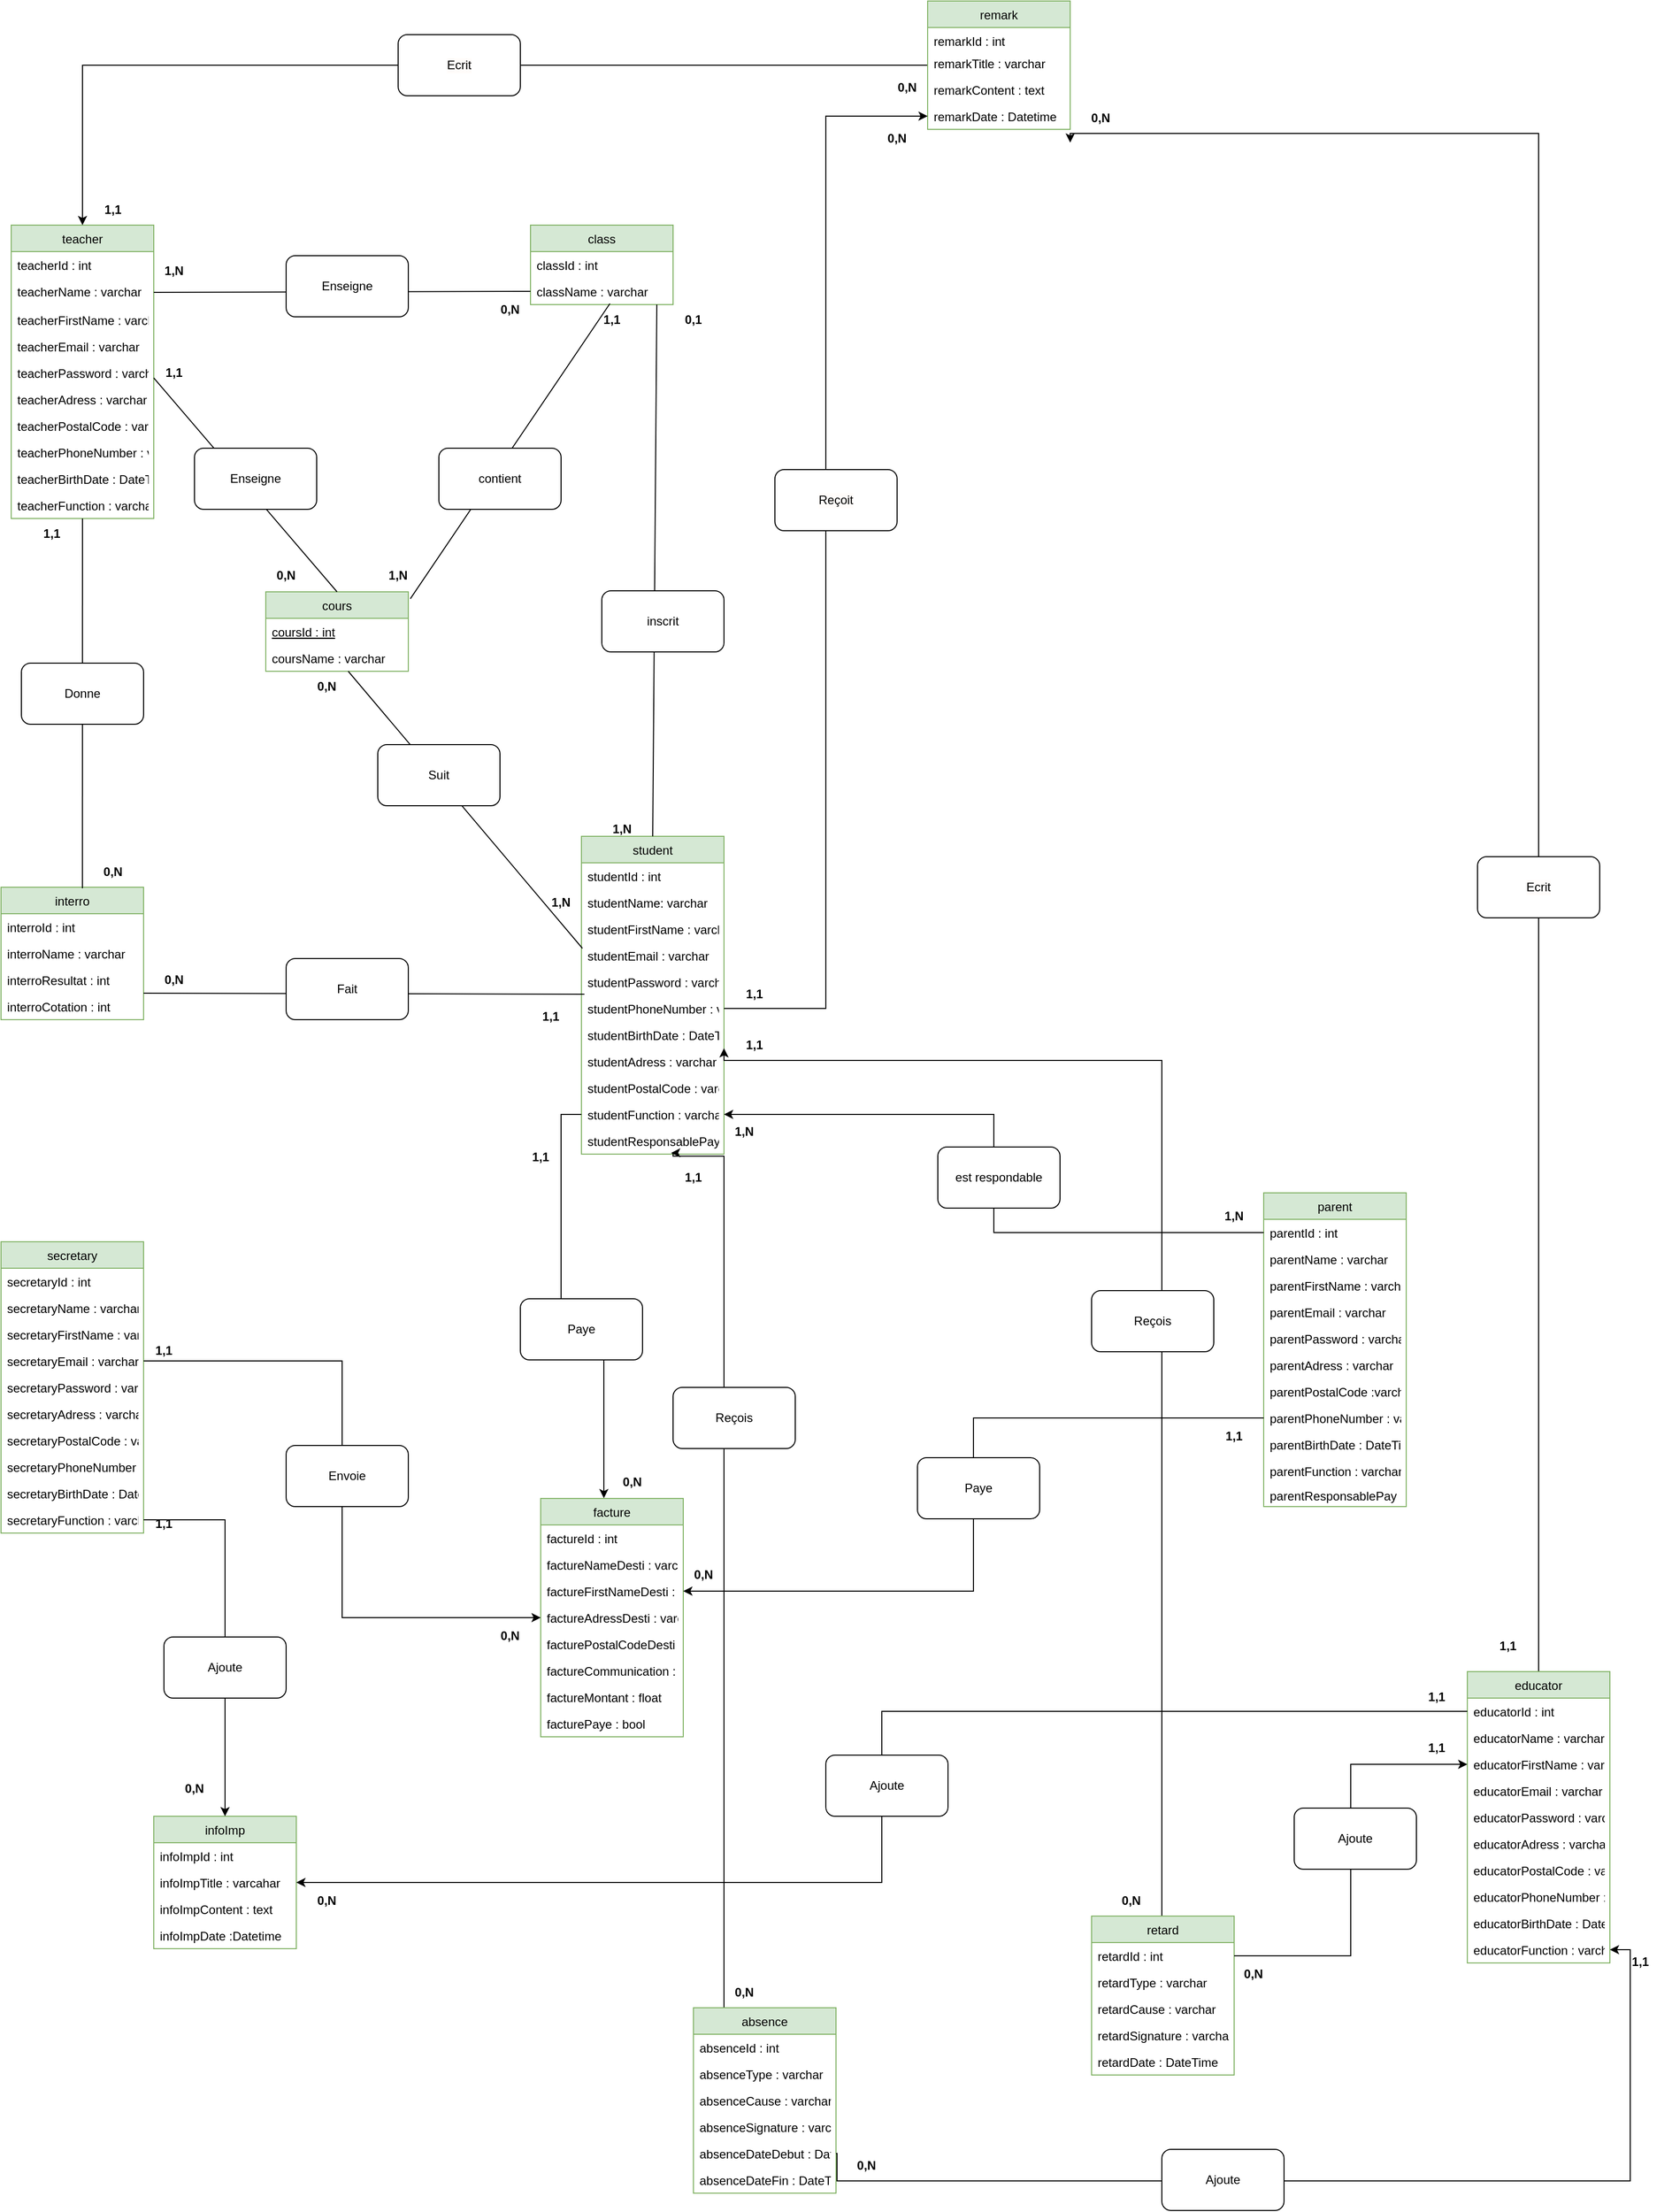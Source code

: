 <mxfile version="21.3.2" type="device" pages="2">
  <diagram id="qHKav9AUPQHjn1QTsCgY" name="MCD">
    <mxGraphModel dx="2625" dy="2602" grid="1" gridSize="10" guides="1" tooltips="1" connect="1" arrows="1" fold="1" page="1" pageScale="1" pageWidth="827" pageHeight="1169" math="0" shadow="0">
      <root>
        <mxCell id="0" />
        <mxCell id="1" parent="0" />
        <mxCell id="LvVGkKCihhQ3ArhgQjUx-1" value="teacher" style="swimlane;fontStyle=0;childLayout=stackLayout;horizontal=1;startSize=26;fillColor=#d5e8d4;horizontalStack=0;resizeParent=1;resizeParentMax=0;resizeLast=0;collapsible=1;marginBottom=0;labelBackgroundColor=none;strokeColor=#82b366;" parent="1" vertex="1">
          <mxGeometry x="40" y="80" width="140" height="288" as="geometry" />
        </mxCell>
        <mxCell id="LvVGkKCihhQ3ArhgQjUx-2" value="teacherId : int" style="text;strokeColor=none;fillColor=none;align=left;verticalAlign=top;spacingLeft=4;spacingRight=4;overflow=hidden;rotatable=0;points=[[0,0.5],[1,0.5]];portConstraint=eastwest;fontStyle=0;fontColor=#000000;labelBackgroundColor=#FFFFFF;" parent="LvVGkKCihhQ3ArhgQjUx-1" vertex="1">
          <mxGeometry y="26" width="140" height="26" as="geometry" />
        </mxCell>
        <mxCell id="LvVGkKCihhQ3ArhgQjUx-3" value="teacherName : varchar" style="text;strokeColor=none;fillColor=none;align=left;verticalAlign=top;spacingLeft=4;spacingRight=4;overflow=hidden;rotatable=0;points=[[0,0.5],[1,0.5]];portConstraint=eastwest;" parent="LvVGkKCihhQ3ArhgQjUx-1" vertex="1">
          <mxGeometry y="52" width="140" height="28" as="geometry" />
        </mxCell>
        <mxCell id="LvVGkKCihhQ3ArhgQjUx-4" value="teacherFirstName : varchar" style="text;strokeColor=none;fillColor=none;align=left;verticalAlign=top;spacingLeft=4;spacingRight=4;overflow=hidden;rotatable=0;points=[[0,0.5],[1,0.5]];portConstraint=eastwest;" parent="LvVGkKCihhQ3ArhgQjUx-1" vertex="1">
          <mxGeometry y="80" width="140" height="26" as="geometry" />
        </mxCell>
        <mxCell id="LvVGkKCihhQ3ArhgQjUx-5" value="teacherEmail : varchar" style="text;strokeColor=none;fillColor=none;align=left;verticalAlign=top;spacingLeft=4;spacingRight=4;overflow=hidden;rotatable=0;points=[[0,0.5],[1,0.5]];portConstraint=eastwest;" parent="LvVGkKCihhQ3ArhgQjUx-1" vertex="1">
          <mxGeometry y="106" width="140" height="26" as="geometry" />
        </mxCell>
        <mxCell id="LvVGkKCihhQ3ArhgQjUx-6" value="teacherPassword : varchar" style="text;strokeColor=none;fillColor=none;align=left;verticalAlign=top;spacingLeft=4;spacingRight=4;overflow=hidden;rotatable=0;points=[[0,0.5],[1,0.5]];portConstraint=eastwest;" parent="LvVGkKCihhQ3ArhgQjUx-1" vertex="1">
          <mxGeometry y="132" width="140" height="26" as="geometry" />
        </mxCell>
        <mxCell id="LvVGkKCihhQ3ArhgQjUx-7" value="teacherAdress : varchar" style="text;strokeColor=none;fillColor=none;align=left;verticalAlign=top;spacingLeft=4;spacingRight=4;overflow=hidden;rotatable=0;points=[[0,0.5],[1,0.5]];portConstraint=eastwest;" parent="LvVGkKCihhQ3ArhgQjUx-1" vertex="1">
          <mxGeometry y="158" width="140" height="26" as="geometry" />
        </mxCell>
        <mxCell id="LvVGkKCihhQ3ArhgQjUx-8" value="teacherPostalCode : varchar" style="text;strokeColor=none;fillColor=none;align=left;verticalAlign=top;spacingLeft=4;spacingRight=4;overflow=hidden;rotatable=0;points=[[0,0.5],[1,0.5]];portConstraint=eastwest;" parent="LvVGkKCihhQ3ArhgQjUx-1" vertex="1">
          <mxGeometry y="184" width="140" height="26" as="geometry" />
        </mxCell>
        <mxCell id="LvVGkKCihhQ3ArhgQjUx-9" value="teacherPhoneNumber : varchar" style="text;strokeColor=none;fillColor=none;align=left;verticalAlign=top;spacingLeft=4;spacingRight=4;overflow=hidden;rotatable=0;points=[[0,0.5],[1,0.5]];portConstraint=eastwest;" parent="LvVGkKCihhQ3ArhgQjUx-1" vertex="1">
          <mxGeometry y="210" width="140" height="26" as="geometry" />
        </mxCell>
        <mxCell id="LvVGkKCihhQ3ArhgQjUx-10" value="teacherBirthDate : DateTime" style="text;strokeColor=none;fillColor=none;align=left;verticalAlign=top;spacingLeft=4;spacingRight=4;overflow=hidden;rotatable=0;points=[[0,0.5],[1,0.5]];portConstraint=eastwest;" parent="LvVGkKCihhQ3ArhgQjUx-1" vertex="1">
          <mxGeometry y="236" width="140" height="26" as="geometry" />
        </mxCell>
        <mxCell id="LvVGkKCihhQ3ArhgQjUx-11" value="teacherFunction : varchar " style="text;strokeColor=none;fillColor=none;align=left;verticalAlign=top;spacingLeft=4;spacingRight=4;overflow=hidden;rotatable=0;points=[[0,0.5],[1,0.5]];portConstraint=eastwest;" parent="LvVGkKCihhQ3ArhgQjUx-1" vertex="1">
          <mxGeometry y="262" width="140" height="26" as="geometry" />
        </mxCell>
        <mxCell id="LvVGkKCihhQ3ArhgQjUx-12" value="cours" style="swimlane;fontStyle=0;childLayout=stackLayout;horizontal=1;startSize=26;fillColor=#d5e8d4;horizontalStack=0;resizeParent=1;resizeParentMax=0;resizeLast=0;collapsible=1;marginBottom=0;strokeColor=#82b366;" parent="1" vertex="1">
          <mxGeometry x="290" y="440" width="140" height="78" as="geometry" />
        </mxCell>
        <mxCell id="LvVGkKCihhQ3ArhgQjUx-13" value="coursId : int" style="text;strokeColor=none;fillColor=none;align=left;verticalAlign=top;spacingLeft=4;spacingRight=4;overflow=hidden;rotatable=0;points=[[0,0.5],[1,0.5]];portConstraint=eastwest;labelBackgroundColor=#FFFFFF;fontStyle=4" parent="LvVGkKCihhQ3ArhgQjUx-12" vertex="1">
          <mxGeometry y="26" width="140" height="26" as="geometry" />
        </mxCell>
        <mxCell id="LvVGkKCihhQ3ArhgQjUx-14" value="coursName : varchar" style="text;strokeColor=none;fillColor=none;align=left;verticalAlign=top;spacingLeft=4;spacingRight=4;overflow=hidden;rotatable=0;points=[[0,0.5],[1,0.5]];portConstraint=eastwest;" parent="LvVGkKCihhQ3ArhgQjUx-12" vertex="1">
          <mxGeometry y="52" width="140" height="26" as="geometry" />
        </mxCell>
        <mxCell id="LvVGkKCihhQ3ArhgQjUx-17" value="student" style="swimlane;fontStyle=0;childLayout=stackLayout;horizontal=1;startSize=26;fillColor=#d5e8d4;horizontalStack=0;resizeParent=1;resizeParentMax=0;resizeLast=0;collapsible=1;marginBottom=0;strokeColor=#82b366;" parent="1" vertex="1">
          <mxGeometry x="600" y="680" width="140" height="312" as="geometry" />
        </mxCell>
        <mxCell id="LvVGkKCihhQ3ArhgQjUx-18" value="studentId : int" style="text;strokeColor=none;fillColor=none;align=left;verticalAlign=top;spacingLeft=4;spacingRight=4;overflow=hidden;rotatable=0;points=[[0,0.5],[1,0.5]];portConstraint=eastwest;labelBackgroundColor=#FFFFFF;fontStyle=0" parent="LvVGkKCihhQ3ArhgQjUx-17" vertex="1">
          <mxGeometry y="26" width="140" height="26" as="geometry" />
        </mxCell>
        <mxCell id="LvVGkKCihhQ3ArhgQjUx-19" value="studentName: varchar" style="text;strokeColor=none;fillColor=none;align=left;verticalAlign=top;spacingLeft=4;spacingRight=4;overflow=hidden;rotatable=0;points=[[0,0.5],[1,0.5]];portConstraint=eastwest;" parent="LvVGkKCihhQ3ArhgQjUx-17" vertex="1">
          <mxGeometry y="52" width="140" height="26" as="geometry" />
        </mxCell>
        <mxCell id="LvVGkKCihhQ3ArhgQjUx-20" value="studentFirstName : varchar" style="text;strokeColor=none;fillColor=none;align=left;verticalAlign=top;spacingLeft=4;spacingRight=4;overflow=hidden;rotatable=0;points=[[0,0.5],[1,0.5]];portConstraint=eastwest;" parent="LvVGkKCihhQ3ArhgQjUx-17" vertex="1">
          <mxGeometry y="78" width="140" height="26" as="geometry" />
        </mxCell>
        <mxCell id="LvVGkKCihhQ3ArhgQjUx-21" value="studentEmail : varchar" style="text;strokeColor=none;fillColor=none;align=left;verticalAlign=top;spacingLeft=4;spacingRight=4;overflow=hidden;rotatable=0;points=[[0,0.5],[1,0.5]];portConstraint=eastwest;" parent="LvVGkKCihhQ3ArhgQjUx-17" vertex="1">
          <mxGeometry y="104" width="140" height="26" as="geometry" />
        </mxCell>
        <mxCell id="LvVGkKCihhQ3ArhgQjUx-22" value="studentPassword : varchar" style="text;strokeColor=none;fillColor=none;align=left;verticalAlign=top;spacingLeft=4;spacingRight=4;overflow=hidden;rotatable=0;points=[[0,0.5],[1,0.5]];portConstraint=eastwest;" parent="LvVGkKCihhQ3ArhgQjUx-17" vertex="1">
          <mxGeometry y="130" width="140" height="26" as="geometry" />
        </mxCell>
        <mxCell id="LvVGkKCihhQ3ArhgQjUx-23" value="studentPhoneNumber : varchar" style="text;strokeColor=none;fillColor=none;align=left;verticalAlign=top;spacingLeft=4;spacingRight=4;overflow=hidden;rotatable=0;points=[[0,0.5],[1,0.5]];portConstraint=eastwest;" parent="LvVGkKCihhQ3ArhgQjUx-17" vertex="1">
          <mxGeometry y="156" width="140" height="26" as="geometry" />
        </mxCell>
        <mxCell id="LvVGkKCihhQ3ArhgQjUx-24" value="studentBirthDate : DateTime" style="text;strokeColor=none;fillColor=none;align=left;verticalAlign=top;spacingLeft=4;spacingRight=4;overflow=hidden;rotatable=0;points=[[0,0.5],[1,0.5]];portConstraint=eastwest;" parent="LvVGkKCihhQ3ArhgQjUx-17" vertex="1">
          <mxGeometry y="182" width="140" height="26" as="geometry" />
        </mxCell>
        <mxCell id="LvVGkKCihhQ3ArhgQjUx-25" value="studentAdress : varchar" style="text;strokeColor=none;fillColor=none;align=left;verticalAlign=top;spacingLeft=4;spacingRight=4;overflow=hidden;rotatable=0;points=[[0,0.5],[1,0.5]];portConstraint=eastwest;" parent="LvVGkKCihhQ3ArhgQjUx-17" vertex="1">
          <mxGeometry y="208" width="140" height="26" as="geometry" />
        </mxCell>
        <mxCell id="LvVGkKCihhQ3ArhgQjUx-26" value="studentPostalCode : varchar&#xa;" style="text;strokeColor=none;fillColor=none;align=left;verticalAlign=top;spacingLeft=4;spacingRight=4;overflow=hidden;rotatable=0;points=[[0,0.5],[1,0.5]];portConstraint=eastwest;" parent="LvVGkKCihhQ3ArhgQjUx-17" vertex="1">
          <mxGeometry y="234" width="140" height="26" as="geometry" />
        </mxCell>
        <mxCell id="LvVGkKCihhQ3ArhgQjUx-27" value="studentFunction : varchar" style="text;strokeColor=none;fillColor=none;align=left;verticalAlign=top;spacingLeft=4;spacingRight=4;overflow=hidden;rotatable=0;points=[[0,0.5],[1,0.5]];portConstraint=eastwest;" parent="LvVGkKCihhQ3ArhgQjUx-17" vertex="1">
          <mxGeometry y="260" width="140" height="26" as="geometry" />
        </mxCell>
        <mxCell id="LvVGkKCihhQ3ArhgQjUx-28" value="studentResponsablePay : bool" style="text;strokeColor=none;fillColor=none;align=left;verticalAlign=top;spacingLeft=4;spacingRight=4;overflow=hidden;rotatable=0;points=[[0,0.5],[1,0.5]];portConstraint=eastwest;" parent="LvVGkKCihhQ3ArhgQjUx-17" vertex="1">
          <mxGeometry y="286" width="140" height="26" as="geometry" />
        </mxCell>
        <mxCell id="LvVGkKCihhQ3ArhgQjUx-30" value="" style="endArrow=none;html=1;rounded=0;fontColor=#000000;exitX=0.007;exitY=0.231;exitDx=0;exitDy=0;exitPerimeter=0;" parent="1" source="LvVGkKCihhQ3ArhgQjUx-21" target="LvVGkKCihhQ3ArhgQjUx-14" edge="1">
          <mxGeometry width="50" height="50" relative="1" as="geometry">
            <mxPoint x="180" y="770" as="sourcePoint" />
            <mxPoint x="230" y="720" as="targetPoint" />
            <Array as="points" />
          </mxGeometry>
        </mxCell>
        <mxCell id="LvVGkKCihhQ3ArhgQjUx-31" value="" style="endArrow=none;html=1;rounded=0;fontColor=#000000;entryX=0.5;entryY=0;entryDx=0;entryDy=0;" parent="1" target="LvVGkKCihhQ3ArhgQjUx-12" edge="1">
          <mxGeometry width="50" height="50" relative="1" as="geometry">
            <mxPoint x="180" y="230" as="sourcePoint" />
            <mxPoint x="230" y="180" as="targetPoint" />
          </mxGeometry>
        </mxCell>
        <mxCell id="LvVGkKCihhQ3ArhgQjUx-37" value="&lt;b&gt;1,N&lt;/b&gt;" style="text;html=1;strokeColor=none;fillColor=none;align=center;verticalAlign=middle;whiteSpace=wrap;rounded=0;" parent="1" vertex="1">
          <mxGeometry x="550" y="730" width="60" height="30" as="geometry" />
        </mxCell>
        <mxCell id="LvVGkKCihhQ3ArhgQjUx-38" value="&lt;b&gt;0,N&lt;/b&gt;" style="text;html=1;strokeColor=none;fillColor=none;align=center;verticalAlign=middle;whiteSpace=wrap;rounded=0;" parent="1" vertex="1">
          <mxGeometry x="320" y="518" width="60" height="30" as="geometry" />
        </mxCell>
        <mxCell id="LvVGkKCihhQ3ArhgQjUx-39" value="&lt;b&gt;1,1&lt;/b&gt;" style="text;html=1;strokeColor=none;fillColor=none;align=center;verticalAlign=middle;whiteSpace=wrap;rounded=0;" parent="1" vertex="1">
          <mxGeometry x="170" y="210" width="60" height="30" as="geometry" />
        </mxCell>
        <mxCell id="LvVGkKCihhQ3ArhgQjUx-40" value="&lt;b&gt;0,N&lt;/b&gt;" style="text;html=1;strokeColor=none;fillColor=none;align=center;verticalAlign=middle;whiteSpace=wrap;rounded=0;" parent="1" vertex="1">
          <mxGeometry x="280" y="409" width="60" height="30" as="geometry" />
        </mxCell>
        <mxCell id="LvVGkKCihhQ3ArhgQjUx-41" value="class" style="swimlane;fontStyle=0;childLayout=stackLayout;horizontal=1;startSize=26;fillColor=#d5e8d4;horizontalStack=0;resizeParent=1;resizeParentMax=0;resizeLast=0;collapsible=1;marginBottom=0;strokeColor=#82b366;" parent="1" vertex="1">
          <mxGeometry x="550" y="80" width="140" height="78" as="geometry" />
        </mxCell>
        <mxCell id="LvVGkKCihhQ3ArhgQjUx-42" value="classId : int" style="text;strokeColor=none;fillColor=none;align=left;verticalAlign=top;spacingLeft=4;spacingRight=4;overflow=hidden;rotatable=0;points=[[0,0.5],[1,0.5]];portConstraint=eastwest;fontColor=#000000;labelBackgroundColor=#FFFFFF;fontStyle=0" parent="LvVGkKCihhQ3ArhgQjUx-41" vertex="1">
          <mxGeometry y="26" width="140" height="26" as="geometry" />
        </mxCell>
        <mxCell id="LvVGkKCihhQ3ArhgQjUx-43" value="className : varchar" style="text;strokeColor=none;fillColor=none;align=left;verticalAlign=top;spacingLeft=4;spacingRight=4;overflow=hidden;rotatable=0;points=[[0,0.5],[1,0.5]];portConstraint=eastwest;" parent="LvVGkKCihhQ3ArhgQjUx-41" vertex="1">
          <mxGeometry y="52" width="140" height="26" as="geometry" />
        </mxCell>
        <mxCell id="LvVGkKCihhQ3ArhgQjUx-44" value="" style="endArrow=none;html=1;rounded=0;exitX=1;exitY=0.5;exitDx=0;exitDy=0;entryX=0;entryY=0.5;entryDx=0;entryDy=0;" parent="1" source="LvVGkKCihhQ3ArhgQjUx-3" target="LvVGkKCihhQ3ArhgQjUx-43" edge="1">
          <mxGeometry width="50" height="50" relative="1" as="geometry">
            <mxPoint x="390" y="220" as="sourcePoint" />
            <mxPoint x="440" y="170" as="targetPoint" />
          </mxGeometry>
        </mxCell>
        <mxCell id="LvVGkKCihhQ3ArhgQjUx-45" value="" style="endArrow=none;html=1;rounded=0;exitX=1.014;exitY=0.087;exitDx=0;exitDy=0;exitPerimeter=0;entryX=0.557;entryY=0.962;entryDx=0;entryDy=0;entryPerimeter=0;" parent="1" source="LvVGkKCihhQ3ArhgQjUx-12" target="LvVGkKCihhQ3ArhgQjUx-43" edge="1">
          <mxGeometry width="50" height="50" relative="1" as="geometry">
            <mxPoint x="590" y="220" as="sourcePoint" />
            <mxPoint x="640" y="170" as="targetPoint" />
          </mxGeometry>
        </mxCell>
        <mxCell id="LvVGkKCihhQ3ArhgQjUx-46" value="" style="endArrow=none;html=1;rounded=0;exitX=0.5;exitY=0;exitDx=0;exitDy=0;entryX=0.886;entryY=1;entryDx=0;entryDy=0;entryPerimeter=0;" parent="1" source="LvVGkKCihhQ3ArhgQjUx-17" target="LvVGkKCihhQ3ArhgQjUx-43" edge="1">
          <mxGeometry width="50" height="50" relative="1" as="geometry">
            <mxPoint x="640" y="210" as="sourcePoint" />
            <mxPoint x="690" y="160" as="targetPoint" />
          </mxGeometry>
        </mxCell>
        <mxCell id="LvVGkKCihhQ3ArhgQjUx-47" value="&lt;b&gt;0,1&lt;/b&gt;" style="text;html=1;strokeColor=none;fillColor=none;align=center;verticalAlign=middle;whiteSpace=wrap;rounded=0;" parent="1" vertex="1">
          <mxGeometry x="680" y="158" width="60" height="30" as="geometry" />
        </mxCell>
        <mxCell id="LvVGkKCihhQ3ArhgQjUx-48" value="&lt;br&gt;&lt;b&gt;1,N&lt;/b&gt;" style="text;html=1;strokeColor=none;fillColor=none;align=center;verticalAlign=middle;whiteSpace=wrap;rounded=0;" parent="1" vertex="1">
          <mxGeometry x="610" y="650" width="60" height="30" as="geometry" />
        </mxCell>
        <mxCell id="LvVGkKCihhQ3ArhgQjUx-49" value="&lt;b&gt;0,N&lt;/b&gt;" style="text;html=1;strokeColor=none;fillColor=none;align=center;verticalAlign=middle;whiteSpace=wrap;rounded=0;" parent="1" vertex="1">
          <mxGeometry x="500" y="148" width="60" height="30" as="geometry" />
        </mxCell>
        <mxCell id="LvVGkKCihhQ3ArhgQjUx-50" value="&lt;b&gt;1,N&lt;/b&gt;" style="text;html=1;strokeColor=none;fillColor=none;align=center;verticalAlign=middle;whiteSpace=wrap;rounded=0;" parent="1" vertex="1">
          <mxGeometry x="170" y="110" width="60" height="30" as="geometry" />
        </mxCell>
        <mxCell id="LvVGkKCihhQ3ArhgQjUx-56" value="&lt;b&gt;1,N&lt;/b&gt;" style="text;html=1;strokeColor=none;fillColor=none;align=center;verticalAlign=middle;whiteSpace=wrap;rounded=0;" parent="1" vertex="1">
          <mxGeometry x="390" y="409" width="60" height="30" as="geometry" />
        </mxCell>
        <mxCell id="LvVGkKCihhQ3ArhgQjUx-57" value="&lt;b&gt;1,1&lt;/b&gt;" style="text;html=1;strokeColor=none;fillColor=none;align=center;verticalAlign=middle;whiteSpace=wrap;rounded=0;" parent="1" vertex="1">
          <mxGeometry x="600" y="158" width="60" height="30" as="geometry" />
        </mxCell>
        <mxCell id="LvVGkKCihhQ3ArhgQjUx-59" value="interro" style="swimlane;fontStyle=0;childLayout=stackLayout;horizontal=1;startSize=26;fillColor=#d5e8d4;horizontalStack=0;resizeParent=1;resizeParentMax=0;resizeLast=0;collapsible=1;marginBottom=0;strokeColor=#82b366;" parent="1" vertex="1">
          <mxGeometry x="30" y="730" width="140" height="130" as="geometry" />
        </mxCell>
        <mxCell id="LvVGkKCihhQ3ArhgQjUx-60" value="" style="endArrow=none;html=1;rounded=0;fontColor=#FF0D0D;exitX=0.571;exitY=-0.038;exitDx=0;exitDy=0;exitPerimeter=0;entryX=0.021;entryY=-0.038;entryDx=0;entryDy=0;entryPerimeter=0;" parent="LvVGkKCihhQ3ArhgQjUx-59" target="LvVGkKCihhQ3ArhgQjUx-23" edge="1">
          <mxGeometry width="50" height="50" relative="1" as="geometry">
            <mxPoint x="140.0" y="104" as="sourcePoint" />
            <mxPoint x="560" y="104" as="targetPoint" />
          </mxGeometry>
        </mxCell>
        <mxCell id="LvVGkKCihhQ3ArhgQjUx-61" value="interroId : int" style="text;strokeColor=none;fillColor=none;align=left;verticalAlign=top;spacingLeft=4;spacingRight=4;overflow=hidden;rotatable=0;points=[[0,0.5],[1,0.5]];portConstraint=eastwest;labelBackgroundColor=#FFFFFF;" parent="LvVGkKCihhQ3ArhgQjUx-59" vertex="1">
          <mxGeometry y="26" width="140" height="26" as="geometry" />
        </mxCell>
        <mxCell id="LvVGkKCihhQ3ArhgQjUx-62" value="interroName : varchar" style="text;strokeColor=none;fillColor=none;align=left;verticalAlign=top;spacingLeft=4;spacingRight=4;overflow=hidden;rotatable=0;points=[[0,0.5],[1,0.5]];portConstraint=eastwest;" parent="LvVGkKCihhQ3ArhgQjUx-59" vertex="1">
          <mxGeometry y="52" width="140" height="26" as="geometry" />
        </mxCell>
        <mxCell id="LvVGkKCihhQ3ArhgQjUx-63" value="interroResultat : int" style="text;strokeColor=none;fillColor=none;align=left;verticalAlign=top;spacingLeft=4;spacingRight=4;overflow=hidden;rotatable=0;points=[[0,0.5],[1,0.5]];portConstraint=eastwest;" parent="LvVGkKCihhQ3ArhgQjUx-59" vertex="1">
          <mxGeometry y="78" width="140" height="26" as="geometry" />
        </mxCell>
        <mxCell id="LvVGkKCihhQ3ArhgQjUx-64" value="interroCotation : int" style="text;strokeColor=none;fillColor=none;align=left;verticalAlign=top;spacingLeft=4;spacingRight=4;overflow=hidden;rotatable=0;points=[[0,0.5],[1,0.5]];portConstraint=eastwest;" parent="LvVGkKCihhQ3ArhgQjUx-59" vertex="1">
          <mxGeometry y="104" width="140" height="26" as="geometry" />
        </mxCell>
        <mxCell id="LvVGkKCihhQ3ArhgQjUx-67" value="" style="endArrow=none;html=1;rounded=0;fontColor=#FF0D0D;exitX=0.571;exitY=0.008;exitDx=0;exitDy=0;exitPerimeter=0;" parent="1" source="LvVGkKCihhQ3ArhgQjUx-59" target="LvVGkKCihhQ3ArhgQjUx-11" edge="1">
          <mxGeometry width="50" height="50" relative="1" as="geometry">
            <mxPoint x="70" y="730" as="sourcePoint" />
            <mxPoint x="120" y="680" as="targetPoint" />
          </mxGeometry>
        </mxCell>
        <mxCell id="LvVGkKCihhQ3ArhgQjUx-69" value="&lt;br&gt;&lt;b&gt;1,1&lt;/b&gt;" style="text;html=1;strokeColor=none;fillColor=none;align=center;verticalAlign=middle;whiteSpace=wrap;rounded=0;" parent="1" vertex="1">
          <mxGeometry x="540" y="834" width="60" height="30" as="geometry" />
        </mxCell>
        <mxCell id="LvVGkKCihhQ3ArhgQjUx-70" value="&lt;b&gt;0,N&lt;/b&gt;" style="text;html=1;strokeColor=none;fillColor=none;align=center;verticalAlign=middle;whiteSpace=wrap;rounded=0;" parent="1" vertex="1">
          <mxGeometry x="170" y="806" width="60" height="30" as="geometry" />
        </mxCell>
        <mxCell id="LvVGkKCihhQ3ArhgQjUx-72" value="&lt;b&gt;0,N&lt;/b&gt;" style="text;html=1;strokeColor=none;fillColor=none;align=center;verticalAlign=middle;whiteSpace=wrap;rounded=0;" parent="1" vertex="1">
          <mxGeometry x="110" y="700" width="60" height="30" as="geometry" />
        </mxCell>
        <mxCell id="LvVGkKCihhQ3ArhgQjUx-73" value="&lt;b&gt;1,1&lt;/b&gt;" style="text;html=1;strokeColor=none;fillColor=none;align=center;verticalAlign=middle;whiteSpace=wrap;rounded=0;" parent="1" vertex="1">
          <mxGeometry x="50" y="368" width="60" height="30" as="geometry" />
        </mxCell>
        <mxCell id="LvVGkKCihhQ3ArhgQjUx-74" style="edgeStyle=orthogonalEdgeStyle;rounded=0;orthogonalLoop=1;jettySize=auto;html=1;entryX=0.5;entryY=0;entryDx=0;entryDy=0;fontColor=#FFFCFA;" parent="1" source="LvVGkKCihhQ3ArhgQjUx-75" target="LvVGkKCihhQ3ArhgQjUx-1" edge="1">
          <mxGeometry relative="1" as="geometry" />
        </mxCell>
        <mxCell id="LvVGkKCihhQ3ArhgQjUx-75" value="remark" style="swimlane;fontStyle=0;childLayout=stackLayout;horizontal=1;startSize=26;fillColor=#d5e8d4;horizontalStack=0;resizeParent=1;resizeParentMax=0;resizeLast=0;collapsible=1;marginBottom=0;strokeColor=#82b366;" parent="1" vertex="1">
          <mxGeometry x="940" y="-140" width="140" height="126" as="geometry" />
        </mxCell>
        <mxCell id="LvVGkKCihhQ3ArhgQjUx-76" value="remarkId : int" style="text;strokeColor=none;fillColor=none;align=left;verticalAlign=top;spacingLeft=4;spacingRight=4;overflow=hidden;rotatable=0;points=[[0,0.5],[1,0.5]];portConstraint=eastwest;labelBackgroundColor=#FFFFFF;fontStyle=0" parent="LvVGkKCihhQ3ArhgQjUx-75" vertex="1">
          <mxGeometry y="26" width="140" height="22" as="geometry" />
        </mxCell>
        <mxCell id="LvVGkKCihhQ3ArhgQjUx-77" value="remarkTitle : varchar" style="text;strokeColor=none;fillColor=none;align=left;verticalAlign=top;spacingLeft=4;spacingRight=4;overflow=hidden;rotatable=0;points=[[0,0.5],[1,0.5]];portConstraint=eastwest;" parent="LvVGkKCihhQ3ArhgQjUx-75" vertex="1">
          <mxGeometry y="48" width="140" height="26" as="geometry" />
        </mxCell>
        <mxCell id="LvVGkKCihhQ3ArhgQjUx-78" value="remarkContent : text" style="text;strokeColor=none;fillColor=none;align=left;verticalAlign=top;spacingLeft=4;spacingRight=4;overflow=hidden;rotatable=0;points=[[0,0.5],[1,0.5]];portConstraint=eastwest;" parent="LvVGkKCihhQ3ArhgQjUx-75" vertex="1">
          <mxGeometry y="74" width="140" height="26" as="geometry" />
        </mxCell>
        <mxCell id="LvVGkKCihhQ3ArhgQjUx-79" value="remarkDate : Datetime" style="text;strokeColor=none;fillColor=none;align=left;verticalAlign=top;spacingLeft=4;spacingRight=4;overflow=hidden;rotatable=0;points=[[0,0.5],[1,0.5]];portConstraint=eastwest;" parent="LvVGkKCihhQ3ArhgQjUx-75" vertex="1">
          <mxGeometry y="100" width="140" height="26" as="geometry" />
        </mxCell>
        <mxCell id="LvVGkKCihhQ3ArhgQjUx-83" style="edgeStyle=orthogonalEdgeStyle;rounded=0;orthogonalLoop=1;jettySize=auto;html=1;exitX=1;exitY=0.5;exitDx=0;exitDy=0;fontColor=#FFFCFA;" parent="1" source="LvVGkKCihhQ3ArhgQjUx-23" target="LvVGkKCihhQ3ArhgQjUx-79" edge="1">
          <mxGeometry relative="1" as="geometry" />
        </mxCell>
        <mxCell id="LvVGkKCihhQ3ArhgQjUx-85" value="&lt;b&gt;0,N&lt;/b&gt;" style="text;html=1;strokeColor=none;fillColor=none;align=center;verticalAlign=middle;whiteSpace=wrap;rounded=0;" parent="1" vertex="1">
          <mxGeometry x="890" y="-70" width="60" height="30" as="geometry" />
        </mxCell>
        <mxCell id="LvVGkKCihhQ3ArhgQjUx-86" value="&lt;b&gt;1,1&lt;/b&gt;" style="text;html=1;strokeColor=none;fillColor=none;align=center;verticalAlign=middle;whiteSpace=wrap;rounded=0;" parent="1" vertex="1">
          <mxGeometry x="110" y="50" width="60" height="30" as="geometry" />
        </mxCell>
        <mxCell id="LvVGkKCihhQ3ArhgQjUx-88" value="&lt;b&gt;0,N&lt;/b&gt;" style="text;html=1;strokeColor=none;fillColor=none;align=center;verticalAlign=middle;whiteSpace=wrap;rounded=0;" parent="1" vertex="1">
          <mxGeometry x="880" y="-20" width="60" height="30" as="geometry" />
        </mxCell>
        <mxCell id="LvVGkKCihhQ3ArhgQjUx-89" value="&lt;b&gt;1,1&lt;/b&gt;" style="text;html=1;strokeColor=none;fillColor=none;align=center;verticalAlign=middle;whiteSpace=wrap;rounded=0;" parent="1" vertex="1">
          <mxGeometry x="740" y="820" width="60" height="30" as="geometry" />
        </mxCell>
        <mxCell id="LvVGkKCihhQ3ArhgQjUx-90" value="parent" style="swimlane;fontStyle=0;childLayout=stackLayout;horizontal=1;startSize=26;fillColor=#d5e8d4;horizontalStack=0;resizeParent=1;resizeParentMax=0;resizeLast=0;collapsible=1;marginBottom=0;strokeColor=#82b366;" parent="1" vertex="1">
          <mxGeometry x="1270" y="1030" width="140" height="308" as="geometry" />
        </mxCell>
        <mxCell id="LvVGkKCihhQ3ArhgQjUx-91" value="parentId : int" style="text;strokeColor=none;fillColor=none;align=left;verticalAlign=top;spacingLeft=4;spacingRight=4;overflow=hidden;rotatable=0;points=[[0,0.5],[1,0.5]];portConstraint=eastwest;labelBackgroundColor=#FFFFFF;fontStyle=0" parent="LvVGkKCihhQ3ArhgQjUx-90" vertex="1">
          <mxGeometry y="26" width="140" height="26" as="geometry" />
        </mxCell>
        <mxCell id="LvVGkKCihhQ3ArhgQjUx-92" value="parentName : varchar" style="text;strokeColor=none;fillColor=none;align=left;verticalAlign=top;spacingLeft=4;spacingRight=4;overflow=hidden;rotatable=0;points=[[0,0.5],[1,0.5]];portConstraint=eastwest;" parent="LvVGkKCihhQ3ArhgQjUx-90" vertex="1">
          <mxGeometry y="52" width="140" height="26" as="geometry" />
        </mxCell>
        <mxCell id="LvVGkKCihhQ3ArhgQjUx-93" value="parentFirstName : varchar" style="text;strokeColor=none;fillColor=none;align=left;verticalAlign=top;spacingLeft=4;spacingRight=4;overflow=hidden;rotatable=0;points=[[0,0.5],[1,0.5]];portConstraint=eastwest;" parent="LvVGkKCihhQ3ArhgQjUx-90" vertex="1">
          <mxGeometry y="78" width="140" height="26" as="geometry" />
        </mxCell>
        <mxCell id="LvVGkKCihhQ3ArhgQjUx-94" value="parentEmail : varchar" style="text;strokeColor=none;fillColor=none;align=left;verticalAlign=top;spacingLeft=4;spacingRight=4;overflow=hidden;rotatable=0;points=[[0,0.5],[1,0.5]];portConstraint=eastwest;" parent="LvVGkKCihhQ3ArhgQjUx-90" vertex="1">
          <mxGeometry y="104" width="140" height="26" as="geometry" />
        </mxCell>
        <mxCell id="LvVGkKCihhQ3ArhgQjUx-95" value="parentPassword : varchar" style="text;strokeColor=none;fillColor=none;align=left;verticalAlign=top;spacingLeft=4;spacingRight=4;overflow=hidden;rotatable=0;points=[[0,0.5],[1,0.5]];portConstraint=eastwest;" parent="LvVGkKCihhQ3ArhgQjUx-90" vertex="1">
          <mxGeometry y="130" width="140" height="26" as="geometry" />
        </mxCell>
        <mxCell id="LvVGkKCihhQ3ArhgQjUx-96" value="parentAdress : varchar" style="text;strokeColor=none;fillColor=none;align=left;verticalAlign=top;spacingLeft=4;spacingRight=4;overflow=hidden;rotatable=0;points=[[0,0.5],[1,0.5]];portConstraint=eastwest;" parent="LvVGkKCihhQ3ArhgQjUx-90" vertex="1">
          <mxGeometry y="156" width="140" height="26" as="geometry" />
        </mxCell>
        <mxCell id="LvVGkKCihhQ3ArhgQjUx-97" value="parentPostalCode :varchar" style="text;strokeColor=none;fillColor=none;align=left;verticalAlign=top;spacingLeft=4;spacingRight=4;overflow=hidden;rotatable=0;points=[[0,0.5],[1,0.5]];portConstraint=eastwest;" parent="LvVGkKCihhQ3ArhgQjUx-90" vertex="1">
          <mxGeometry y="182" width="140" height="26" as="geometry" />
        </mxCell>
        <mxCell id="LvVGkKCihhQ3ArhgQjUx-98" value="parentPhoneNumber : varchar" style="text;strokeColor=none;fillColor=none;align=left;verticalAlign=top;spacingLeft=4;spacingRight=4;overflow=hidden;rotatable=0;points=[[0,0.5],[1,0.5]];portConstraint=eastwest;" parent="LvVGkKCihhQ3ArhgQjUx-90" vertex="1">
          <mxGeometry y="208" width="140" height="26" as="geometry" />
        </mxCell>
        <mxCell id="LvVGkKCihhQ3ArhgQjUx-99" value="parentBirthDate : DateTime" style="text;strokeColor=none;fillColor=none;align=left;verticalAlign=top;spacingLeft=4;spacingRight=4;overflow=hidden;rotatable=0;points=[[0,0.5],[1,0.5]];portConstraint=eastwest;" parent="LvVGkKCihhQ3ArhgQjUx-90" vertex="1">
          <mxGeometry y="234" width="140" height="26" as="geometry" />
        </mxCell>
        <mxCell id="LvVGkKCihhQ3ArhgQjUx-100" value="parentFunction : varchar " style="text;strokeColor=none;fillColor=none;align=left;verticalAlign=top;spacingLeft=4;spacingRight=4;overflow=hidden;rotatable=0;points=[[0,0.5],[1,0.5]];portConstraint=eastwest;" parent="LvVGkKCihhQ3ArhgQjUx-90" vertex="1">
          <mxGeometry y="260" width="140" height="24" as="geometry" />
        </mxCell>
        <mxCell id="LvVGkKCihhQ3ArhgQjUx-101" value="parentResponsablePay : bool" style="text;strokeColor=none;fillColor=none;align=left;verticalAlign=top;spacingLeft=4;spacingRight=4;overflow=hidden;rotatable=0;points=[[0,0.5],[1,0.5]];portConstraint=eastwest;" parent="LvVGkKCihhQ3ArhgQjUx-90" vertex="1">
          <mxGeometry y="284" width="140" height="24" as="geometry" />
        </mxCell>
        <mxCell id="LvVGkKCihhQ3ArhgQjUx-102" style="edgeStyle=orthogonalEdgeStyle;rounded=0;orthogonalLoop=1;jettySize=auto;html=1;entryX=1;entryY=0.5;entryDx=0;entryDy=0;fontColor=#FFFCFA;" parent="1" source="LvVGkKCihhQ3ArhgQjUx-91" target="LvVGkKCihhQ3ArhgQjUx-27" edge="1">
          <mxGeometry relative="1" as="geometry" />
        </mxCell>
        <mxCell id="LvVGkKCihhQ3ArhgQjUx-103" value="&lt;b&gt;1,N&lt;/b&gt;" style="text;html=1;strokeColor=none;fillColor=none;align=center;verticalAlign=middle;whiteSpace=wrap;rounded=0;" parent="1" vertex="1">
          <mxGeometry x="730" y="960" width="60" height="20" as="geometry" />
        </mxCell>
        <mxCell id="LvVGkKCihhQ3ArhgQjUx-104" value="&lt;b&gt;1,N&lt;/b&gt;" style="text;html=1;strokeColor=none;fillColor=none;align=center;verticalAlign=middle;whiteSpace=wrap;rounded=0;" parent="1" vertex="1">
          <mxGeometry x="1211" y="1038" width="60" height="30" as="geometry" />
        </mxCell>
        <mxCell id="LvVGkKCihhQ3ArhgQjUx-105" style="edgeStyle=orthogonalEdgeStyle;rounded=0;orthogonalLoop=1;jettySize=auto;html=1;exitX=0.5;exitY=1;exitDx=0;exitDy=0;fontColor=#FFFCFA;" parent="1" source="LvVGkKCihhQ3ArhgQjUx-57" target="LvVGkKCihhQ3ArhgQjUx-57" edge="1">
          <mxGeometry relative="1" as="geometry" />
        </mxCell>
        <mxCell id="LvVGkKCihhQ3ArhgQjUx-110" value="infoImp" style="swimlane;fontStyle=0;childLayout=stackLayout;horizontal=1;startSize=26;fillColor=#d5e8d4;horizontalStack=0;resizeParent=1;resizeParentMax=0;resizeLast=0;collapsible=1;marginBottom=0;strokeColor=#82b366;" parent="1" vertex="1">
          <mxGeometry x="180" y="1642" width="140" height="130" as="geometry" />
        </mxCell>
        <mxCell id="LvVGkKCihhQ3ArhgQjUx-111" value="infoImpId : int" style="text;strokeColor=none;fillColor=none;align=left;verticalAlign=top;spacingLeft=4;spacingRight=4;overflow=hidden;rotatable=0;points=[[0,0.5],[1,0.5]];portConstraint=eastwest;fontStyle=0;labelBackgroundColor=#FFFFFF;" parent="LvVGkKCihhQ3ArhgQjUx-110" vertex="1">
          <mxGeometry y="26" width="140" height="26" as="geometry" />
        </mxCell>
        <mxCell id="LvVGkKCihhQ3ArhgQjUx-112" value="infoImpTitle : varcahar&#xa;" style="text;strokeColor=none;fillColor=none;align=left;verticalAlign=top;spacingLeft=4;spacingRight=4;overflow=hidden;rotatable=0;points=[[0,0.5],[1,0.5]];portConstraint=eastwest;" parent="LvVGkKCihhQ3ArhgQjUx-110" vertex="1">
          <mxGeometry y="52" width="140" height="26" as="geometry" />
        </mxCell>
        <mxCell id="LvVGkKCihhQ3ArhgQjUx-113" value="infoImpContent : text" style="text;strokeColor=none;fillColor=none;align=left;verticalAlign=top;spacingLeft=4;spacingRight=4;overflow=hidden;rotatable=0;points=[[0,0.5],[1,0.5]];portConstraint=eastwest;" parent="LvVGkKCihhQ3ArhgQjUx-110" vertex="1">
          <mxGeometry y="78" width="140" height="26" as="geometry" />
        </mxCell>
        <mxCell id="LvVGkKCihhQ3ArhgQjUx-114" value="infoImpDate :Datetime" style="text;strokeColor=none;fillColor=none;align=left;verticalAlign=top;spacingLeft=4;spacingRight=4;overflow=hidden;rotatable=0;points=[[0,0.5],[1,0.5]];portConstraint=eastwest;" parent="LvVGkKCihhQ3ArhgQjUx-110" vertex="1">
          <mxGeometry y="104" width="140" height="26" as="geometry" />
        </mxCell>
        <mxCell id="LvVGkKCihhQ3ArhgQjUx-117" value="secretary" style="swimlane;fontStyle=0;childLayout=stackLayout;horizontal=1;startSize=26;fillColor=#d5e8d4;horizontalStack=0;resizeParent=1;resizeParentMax=0;resizeLast=0;collapsible=1;marginBottom=0;strokeColor=#82b366;" parent="1" vertex="1">
          <mxGeometry x="30" y="1078" width="140" height="286" as="geometry" />
        </mxCell>
        <mxCell id="LvVGkKCihhQ3ArhgQjUx-118" value="secretaryId : int" style="text;strokeColor=none;fillColor=none;align=left;verticalAlign=top;spacingLeft=4;spacingRight=4;overflow=hidden;rotatable=0;points=[[0,0.5],[1,0.5]];portConstraint=eastwest;labelBackgroundColor=#FFFFFF;fontStyle=0" parent="LvVGkKCihhQ3ArhgQjUx-117" vertex="1">
          <mxGeometry y="26" width="140" height="26" as="geometry" />
        </mxCell>
        <mxCell id="LvVGkKCihhQ3ArhgQjUx-119" value="secretaryName : varchar" style="text;strokeColor=none;fillColor=none;align=left;verticalAlign=top;spacingLeft=4;spacingRight=4;overflow=hidden;rotatable=0;points=[[0,0.5],[1,0.5]];portConstraint=eastwest;" parent="LvVGkKCihhQ3ArhgQjUx-117" vertex="1">
          <mxGeometry y="52" width="140" height="26" as="geometry" />
        </mxCell>
        <mxCell id="LvVGkKCihhQ3ArhgQjUx-120" value="secretaryFirstName : varchar" style="text;strokeColor=none;fillColor=none;align=left;verticalAlign=top;spacingLeft=4;spacingRight=4;overflow=hidden;rotatable=0;points=[[0,0.5],[1,0.5]];portConstraint=eastwest;" parent="LvVGkKCihhQ3ArhgQjUx-117" vertex="1">
          <mxGeometry y="78" width="140" height="26" as="geometry" />
        </mxCell>
        <mxCell id="LvVGkKCihhQ3ArhgQjUx-121" value="secretaryEmail : varchar" style="text;strokeColor=none;fillColor=none;align=left;verticalAlign=top;spacingLeft=4;spacingRight=4;overflow=hidden;rotatable=0;points=[[0,0.5],[1,0.5]];portConstraint=eastwest;" parent="LvVGkKCihhQ3ArhgQjUx-117" vertex="1">
          <mxGeometry y="104" width="140" height="26" as="geometry" />
        </mxCell>
        <mxCell id="LvVGkKCihhQ3ArhgQjUx-122" value="secretaryPassword : varchar" style="text;strokeColor=none;fillColor=none;align=left;verticalAlign=top;spacingLeft=4;spacingRight=4;overflow=hidden;rotatable=0;points=[[0,0.5],[1,0.5]];portConstraint=eastwest;" parent="LvVGkKCihhQ3ArhgQjUx-117" vertex="1">
          <mxGeometry y="130" width="140" height="26" as="geometry" />
        </mxCell>
        <mxCell id="LvVGkKCihhQ3ArhgQjUx-123" value="secretaryAdress : varchar" style="text;strokeColor=none;fillColor=none;align=left;verticalAlign=top;spacingLeft=4;spacingRight=4;overflow=hidden;rotatable=0;points=[[0,0.5],[1,0.5]];portConstraint=eastwest;" parent="LvVGkKCihhQ3ArhgQjUx-117" vertex="1">
          <mxGeometry y="156" width="140" height="26" as="geometry" />
        </mxCell>
        <mxCell id="LvVGkKCihhQ3ArhgQjUx-124" value="secretaryPostalCode : varchar" style="text;strokeColor=none;fillColor=none;align=left;verticalAlign=top;spacingLeft=4;spacingRight=4;overflow=hidden;rotatable=0;points=[[0,0.5],[1,0.5]];portConstraint=eastwest;" parent="LvVGkKCihhQ3ArhgQjUx-117" vertex="1">
          <mxGeometry y="182" width="140" height="26" as="geometry" />
        </mxCell>
        <mxCell id="LvVGkKCihhQ3ArhgQjUx-125" value="secretaryPhoneNumber : varchar" style="text;strokeColor=none;fillColor=none;align=left;verticalAlign=top;spacingLeft=4;spacingRight=4;overflow=hidden;rotatable=0;points=[[0,0.5],[1,0.5]];portConstraint=eastwest;" parent="LvVGkKCihhQ3ArhgQjUx-117" vertex="1">
          <mxGeometry y="208" width="140" height="26" as="geometry" />
        </mxCell>
        <mxCell id="LvVGkKCihhQ3ArhgQjUx-126" value="secretaryBirthDate : DateTime" style="text;strokeColor=none;fillColor=none;align=left;verticalAlign=top;spacingLeft=4;spacingRight=4;overflow=hidden;rotatable=0;points=[[0,0.5],[1,0.5]];portConstraint=eastwest;" parent="LvVGkKCihhQ3ArhgQjUx-117" vertex="1">
          <mxGeometry y="234" width="140" height="26" as="geometry" />
        </mxCell>
        <mxCell id="LvVGkKCihhQ3ArhgQjUx-127" value="secretaryFunction : varchar " style="text;strokeColor=none;fillColor=none;align=left;verticalAlign=top;spacingLeft=4;spacingRight=4;overflow=hidden;rotatable=0;points=[[0,0.5],[1,0.5]];portConstraint=eastwest;" parent="LvVGkKCihhQ3ArhgQjUx-117" vertex="1">
          <mxGeometry y="260" width="140" height="26" as="geometry" />
        </mxCell>
        <mxCell id="LvVGkKCihhQ3ArhgQjUx-128" value="facture" style="swimlane;fontStyle=0;childLayout=stackLayout;horizontal=1;startSize=26;fillColor=#d5e8d4;horizontalStack=0;resizeParent=1;resizeParentMax=0;resizeLast=0;collapsible=1;marginBottom=0;strokeColor=#82b366;" parent="1" vertex="1">
          <mxGeometry x="560" y="1330" width="140" height="234" as="geometry" />
        </mxCell>
        <mxCell id="LvVGkKCihhQ3ArhgQjUx-129" value="factureId : int" style="text;strokeColor=none;fillColor=none;align=left;verticalAlign=top;spacingLeft=4;spacingRight=4;overflow=hidden;rotatable=0;points=[[0,0.5],[1,0.5]];portConstraint=eastwest;labelBackgroundColor=#FFFFFF;fontStyle=0" parent="LvVGkKCihhQ3ArhgQjUx-128" vertex="1">
          <mxGeometry y="26" width="140" height="26" as="geometry" />
        </mxCell>
        <mxCell id="LvVGkKCihhQ3ArhgQjUx-130" value="factureNameDesti : varchar" style="text;strokeColor=none;fillColor=none;align=left;verticalAlign=top;spacingLeft=4;spacingRight=4;overflow=hidden;rotatable=0;points=[[0,0.5],[1,0.5]];portConstraint=eastwest;" parent="LvVGkKCihhQ3ArhgQjUx-128" vertex="1">
          <mxGeometry y="52" width="140" height="26" as="geometry" />
        </mxCell>
        <mxCell id="LvVGkKCihhQ3ArhgQjUx-131" value="factureFirstNameDesti : varchar" style="text;strokeColor=none;fillColor=none;align=left;verticalAlign=top;spacingLeft=4;spacingRight=4;overflow=hidden;rotatable=0;points=[[0,0.5],[1,0.5]];portConstraint=eastwest;" parent="LvVGkKCihhQ3ArhgQjUx-128" vertex="1">
          <mxGeometry y="78" width="140" height="26" as="geometry" />
        </mxCell>
        <mxCell id="LvVGkKCihhQ3ArhgQjUx-132" value="factureAdressDesti : varchar" style="text;strokeColor=none;fillColor=none;align=left;verticalAlign=top;spacingLeft=4;spacingRight=4;overflow=hidden;rotatable=0;points=[[0,0.5],[1,0.5]];portConstraint=eastwest;" parent="LvVGkKCihhQ3ArhgQjUx-128" vertex="1">
          <mxGeometry y="104" width="140" height="26" as="geometry" />
        </mxCell>
        <mxCell id="LvVGkKCihhQ3ArhgQjUx-133" value="facturePostalCodeDesti : int" style="text;strokeColor=none;fillColor=none;align=left;verticalAlign=top;spacingLeft=4;spacingRight=4;overflow=hidden;rotatable=0;points=[[0,0.5],[1,0.5]];portConstraint=eastwest;" parent="LvVGkKCihhQ3ArhgQjUx-128" vertex="1">
          <mxGeometry y="130" width="140" height="26" as="geometry" />
        </mxCell>
        <mxCell id="LvVGkKCihhQ3ArhgQjUx-134" value="factureCommunication : text" style="text;strokeColor=none;fillColor=none;align=left;verticalAlign=top;spacingLeft=4;spacingRight=4;overflow=hidden;rotatable=0;points=[[0,0.5],[1,0.5]];portConstraint=eastwest;" parent="LvVGkKCihhQ3ArhgQjUx-128" vertex="1">
          <mxGeometry y="156" width="140" height="26" as="geometry" />
        </mxCell>
        <mxCell id="LvVGkKCihhQ3ArhgQjUx-135" value="factureMontant : float" style="text;strokeColor=none;fillColor=none;align=left;verticalAlign=top;spacingLeft=4;spacingRight=4;overflow=hidden;rotatable=0;points=[[0,0.5],[1,0.5]];portConstraint=eastwest;" parent="LvVGkKCihhQ3ArhgQjUx-128" vertex="1">
          <mxGeometry y="182" width="140" height="26" as="geometry" />
        </mxCell>
        <mxCell id="LvVGkKCihhQ3ArhgQjUx-136" value="facturePaye : bool" style="text;strokeColor=none;fillColor=none;align=left;verticalAlign=top;spacingLeft=4;spacingRight=4;overflow=hidden;rotatable=0;points=[[0,0.5],[1,0.5]];portConstraint=eastwest;" parent="LvVGkKCihhQ3ArhgQjUx-128" vertex="1">
          <mxGeometry y="208" width="140" height="26" as="geometry" />
        </mxCell>
        <mxCell id="LvVGkKCihhQ3ArhgQjUx-140" style="edgeStyle=orthogonalEdgeStyle;rounded=0;orthogonalLoop=1;jettySize=auto;html=1;entryX=0;entryY=0.5;entryDx=0;entryDy=0;fontColor=#FFFCFA;" parent="1" source="LvVGkKCihhQ3ArhgQjUx-121" target="LvVGkKCihhQ3ArhgQjUx-132" edge="1">
          <mxGeometry relative="1" as="geometry" />
        </mxCell>
        <mxCell id="LvVGkKCihhQ3ArhgQjUx-141" value="&lt;b&gt;1,1&lt;/b&gt;" style="text;html=1;strokeColor=none;fillColor=none;align=center;verticalAlign=middle;whiteSpace=wrap;rounded=0;" parent="1" vertex="1">
          <mxGeometry x="160" y="1170" width="60" height="30" as="geometry" />
        </mxCell>
        <mxCell id="LvVGkKCihhQ3ArhgQjUx-142" value="&lt;b&gt;0,N&lt;/b&gt;" style="text;html=1;strokeColor=none;fillColor=none;align=center;verticalAlign=middle;whiteSpace=wrap;rounded=0;" parent="1" vertex="1">
          <mxGeometry x="500" y="1450" width="60" height="30" as="geometry" />
        </mxCell>
        <mxCell id="LvVGkKCihhQ3ArhgQjUx-143" style="edgeStyle=orthogonalEdgeStyle;rounded=0;orthogonalLoop=1;jettySize=auto;html=1;entryX=0.443;entryY=-0.001;entryDx=0;entryDy=0;entryPerimeter=0;fontColor=#FFFCFA;" parent="1" source="LvVGkKCihhQ3ArhgQjUx-27" target="LvVGkKCihhQ3ArhgQjUx-128" edge="1">
          <mxGeometry relative="1" as="geometry" />
        </mxCell>
        <mxCell id="LvVGkKCihhQ3ArhgQjUx-144" style="edgeStyle=orthogonalEdgeStyle;rounded=0;orthogonalLoop=1;jettySize=auto;html=1;entryX=1;entryY=0.5;entryDx=0;entryDy=0;fontColor=#FFFCFA;" parent="1" source="LvVGkKCihhQ3ArhgQjUx-98" target="LvVGkKCihhQ3ArhgQjUx-131" edge="1">
          <mxGeometry relative="1" as="geometry" />
        </mxCell>
        <mxCell id="LvVGkKCihhQ3ArhgQjUx-145" value="&lt;b&gt;0,N&lt;/b&gt;" style="text;html=1;strokeColor=none;fillColor=none;align=center;verticalAlign=middle;whiteSpace=wrap;rounded=0;" parent="1" vertex="1">
          <mxGeometry x="620" y="1299" width="60" height="30" as="geometry" />
        </mxCell>
        <mxCell id="LvVGkKCihhQ3ArhgQjUx-146" value="&lt;b&gt;1,1&lt;/b&gt;" style="text;html=1;strokeColor=none;fillColor=none;align=center;verticalAlign=middle;whiteSpace=wrap;rounded=0;" parent="1" vertex="1">
          <mxGeometry x="530" y="980" width="60" height="30" as="geometry" />
        </mxCell>
        <mxCell id="LvVGkKCihhQ3ArhgQjUx-149" value="&lt;b&gt;0,N&lt;/b&gt;" style="text;html=1;strokeColor=none;fillColor=none;align=center;verticalAlign=middle;whiteSpace=wrap;rounded=0;" parent="1" vertex="1">
          <mxGeometry x="690" y="1390" width="60" height="30" as="geometry" />
        </mxCell>
        <mxCell id="LvVGkKCihhQ3ArhgQjUx-150" value="&lt;b&gt;1,1&lt;/b&gt;" style="text;html=1;strokeColor=none;fillColor=none;align=center;verticalAlign=middle;whiteSpace=wrap;rounded=0;" parent="1" vertex="1">
          <mxGeometry x="1211" y="1254" width="60" height="30" as="geometry" />
        </mxCell>
        <mxCell id="LvVGkKCihhQ3ArhgQjUx-151" style="edgeStyle=orthogonalEdgeStyle;rounded=0;orthogonalLoop=1;jettySize=auto;html=1;entryX=0.5;entryY=0;entryDx=0;entryDy=0;" parent="1" source="LvVGkKCihhQ3ArhgQjUx-127" target="LvVGkKCihhQ3ArhgQjUx-110" edge="1">
          <mxGeometry relative="1" as="geometry" />
        </mxCell>
        <mxCell id="LvVGkKCihhQ3ArhgQjUx-152" value="&lt;b&gt;0,N&lt;/b&gt;" style="text;html=1;strokeColor=none;fillColor=none;align=center;verticalAlign=middle;whiteSpace=wrap;rounded=0;" parent="1" vertex="1">
          <mxGeometry x="190" y="1600" width="60" height="30" as="geometry" />
        </mxCell>
        <mxCell id="LvVGkKCihhQ3ArhgQjUx-153" value="&lt;b&gt;1,1&lt;/b&gt;" style="text;html=1;strokeColor=none;fillColor=none;align=center;verticalAlign=middle;whiteSpace=wrap;rounded=0;" parent="1" vertex="1">
          <mxGeometry x="160" y="1340" width="60" height="30" as="geometry" />
        </mxCell>
        <mxCell id="LvVGkKCihhQ3ArhgQjUx-154" style="edgeStyle=orthogonalEdgeStyle;rounded=0;orthogonalLoop=1;jettySize=auto;html=1;entryX=1;entryY=0.5;entryDx=0;entryDy=0;" parent="1" source="LvVGkKCihhQ3ArhgQjUx-155" edge="1">
          <mxGeometry relative="1" as="geometry">
            <Array as="points">
              <mxPoint x="1540" y="-10" />
              <mxPoint x="1080" y="-10" />
            </Array>
            <mxPoint x="1080" y="-1.0" as="targetPoint" />
          </mxGeometry>
        </mxCell>
        <mxCell id="LvVGkKCihhQ3ArhgQjUx-155" value="educator" style="swimlane;fontStyle=0;childLayout=stackLayout;horizontal=1;startSize=26;fillColor=#d5e8d4;horizontalStack=0;resizeParent=1;resizeParentMax=0;resizeLast=0;collapsible=1;marginBottom=0;strokeColor=#82b366;" parent="1" vertex="1">
          <mxGeometry x="1470" y="1500" width="140" height="286" as="geometry" />
        </mxCell>
        <mxCell id="LvVGkKCihhQ3ArhgQjUx-156" value="educatorId : int" style="text;strokeColor=none;fillColor=none;align=left;verticalAlign=top;spacingLeft=4;spacingRight=4;overflow=hidden;rotatable=0;points=[[0,0.5],[1,0.5]];portConstraint=eastwest;labelBackgroundColor=#FFFFFF;" parent="LvVGkKCihhQ3ArhgQjUx-155" vertex="1">
          <mxGeometry y="26" width="140" height="26" as="geometry" />
        </mxCell>
        <mxCell id="LvVGkKCihhQ3ArhgQjUx-157" value="educatorName : varchar" style="text;strokeColor=none;fillColor=none;align=left;verticalAlign=top;spacingLeft=4;spacingRight=4;overflow=hidden;rotatable=0;points=[[0,0.5],[1,0.5]];portConstraint=eastwest;" parent="LvVGkKCihhQ3ArhgQjUx-155" vertex="1">
          <mxGeometry y="52" width="140" height="26" as="geometry" />
        </mxCell>
        <mxCell id="LvVGkKCihhQ3ArhgQjUx-158" value="educatorFirstName : varchar" style="text;strokeColor=none;fillColor=none;align=left;verticalAlign=top;spacingLeft=4;spacingRight=4;overflow=hidden;rotatable=0;points=[[0,0.5],[1,0.5]];portConstraint=eastwest;" parent="LvVGkKCihhQ3ArhgQjUx-155" vertex="1">
          <mxGeometry y="78" width="140" height="26" as="geometry" />
        </mxCell>
        <mxCell id="LvVGkKCihhQ3ArhgQjUx-159" value="educatorEmail : varchar" style="text;strokeColor=none;fillColor=none;align=left;verticalAlign=top;spacingLeft=4;spacingRight=4;overflow=hidden;rotatable=0;points=[[0,0.5],[1,0.5]];portConstraint=eastwest;" parent="LvVGkKCihhQ3ArhgQjUx-155" vertex="1">
          <mxGeometry y="104" width="140" height="26" as="geometry" />
        </mxCell>
        <mxCell id="LvVGkKCihhQ3ArhgQjUx-160" value="educatorPassword : varchar" style="text;strokeColor=none;fillColor=none;align=left;verticalAlign=top;spacingLeft=4;spacingRight=4;overflow=hidden;rotatable=0;points=[[0,0.5],[1,0.5]];portConstraint=eastwest;" parent="LvVGkKCihhQ3ArhgQjUx-155" vertex="1">
          <mxGeometry y="130" width="140" height="26" as="geometry" />
        </mxCell>
        <mxCell id="LvVGkKCihhQ3ArhgQjUx-161" value="educatorAdress : varchar" style="text;strokeColor=none;fillColor=none;align=left;verticalAlign=top;spacingLeft=4;spacingRight=4;overflow=hidden;rotatable=0;points=[[0,0.5],[1,0.5]];portConstraint=eastwest;" parent="LvVGkKCihhQ3ArhgQjUx-155" vertex="1">
          <mxGeometry y="156" width="140" height="26" as="geometry" />
        </mxCell>
        <mxCell id="LvVGkKCihhQ3ArhgQjUx-162" value="educatorPostalCode : varchar" style="text;strokeColor=none;fillColor=none;align=left;verticalAlign=top;spacingLeft=4;spacingRight=4;overflow=hidden;rotatable=0;points=[[0,0.5],[1,0.5]];portConstraint=eastwest;" parent="LvVGkKCihhQ3ArhgQjUx-155" vertex="1">
          <mxGeometry y="182" width="140" height="26" as="geometry" />
        </mxCell>
        <mxCell id="LvVGkKCihhQ3ArhgQjUx-163" value="educatorPhoneNumber : varchar" style="text;strokeColor=none;fillColor=none;align=left;verticalAlign=top;spacingLeft=4;spacingRight=4;overflow=hidden;rotatable=0;points=[[0,0.5],[1,0.5]];portConstraint=eastwest;" parent="LvVGkKCihhQ3ArhgQjUx-155" vertex="1">
          <mxGeometry y="208" width="140" height="26" as="geometry" />
        </mxCell>
        <mxCell id="LvVGkKCihhQ3ArhgQjUx-164" value="educatorBirthDate : DateTime" style="text;strokeColor=none;fillColor=none;align=left;verticalAlign=top;spacingLeft=4;spacingRight=4;overflow=hidden;rotatable=0;points=[[0,0.5],[1,0.5]];portConstraint=eastwest;" parent="LvVGkKCihhQ3ArhgQjUx-155" vertex="1">
          <mxGeometry y="234" width="140" height="26" as="geometry" />
        </mxCell>
        <mxCell id="LvVGkKCihhQ3ArhgQjUx-165" value="educatorFunction : varchar " style="text;strokeColor=none;fillColor=none;align=left;verticalAlign=top;spacingLeft=4;spacingRight=4;overflow=hidden;rotatable=0;points=[[0,0.5],[1,0.5]];portConstraint=eastwest;" parent="LvVGkKCihhQ3ArhgQjUx-155" vertex="1">
          <mxGeometry y="260" width="140" height="26" as="geometry" />
        </mxCell>
        <mxCell id="LvVGkKCihhQ3ArhgQjUx-166" style="edgeStyle=orthogonalEdgeStyle;rounded=0;orthogonalLoop=1;jettySize=auto;html=1;exitX=0;exitY=0.5;exitDx=0;exitDy=0;" parent="1" source="LvVGkKCihhQ3ArhgQjUx-156" target="LvVGkKCihhQ3ArhgQjUx-112" edge="1">
          <mxGeometry relative="1" as="geometry" />
        </mxCell>
        <mxCell id="LvVGkKCihhQ3ArhgQjUx-167" value="&lt;b&gt;0,N&lt;/b&gt;" style="text;html=1;strokeColor=none;fillColor=none;align=center;verticalAlign=middle;whiteSpace=wrap;rounded=0;" parent="1" vertex="1">
          <mxGeometry x="320" y="1710" width="60" height="30" as="geometry" />
        </mxCell>
        <mxCell id="LvVGkKCihhQ3ArhgQjUx-168" value="&lt;b&gt;1,1&lt;/b&gt;" style="text;html=1;strokeColor=none;fillColor=none;align=center;verticalAlign=middle;whiteSpace=wrap;rounded=0;" parent="1" vertex="1">
          <mxGeometry x="1410" y="1510" width="60" height="30" as="geometry" />
        </mxCell>
        <mxCell id="LvVGkKCihhQ3ArhgQjUx-169" value="&lt;b&gt;0,N&lt;/b&gt;" style="text;html=1;strokeColor=none;fillColor=none;align=center;verticalAlign=middle;whiteSpace=wrap;rounded=0;" parent="1" vertex="1">
          <mxGeometry x="1080" y="-40" width="60" height="30" as="geometry" />
        </mxCell>
        <mxCell id="LvVGkKCihhQ3ArhgQjUx-170" value="&lt;b&gt;1,1&lt;/b&gt;" style="text;html=1;strokeColor=none;fillColor=none;align=center;verticalAlign=middle;whiteSpace=wrap;rounded=0;" parent="1" vertex="1">
          <mxGeometry x="1480" y="1460" width="60" height="30" as="geometry" />
        </mxCell>
        <mxCell id="LvVGkKCihhQ3ArhgQjUx-171" style="edgeStyle=orthogonalEdgeStyle;rounded=0;orthogonalLoop=1;jettySize=auto;html=1;" parent="1" source="LvVGkKCihhQ3ArhgQjUx-172" target="LvVGkKCihhQ3ArhgQjUx-24" edge="1">
          <mxGeometry relative="1" as="geometry">
            <Array as="points">
              <mxPoint x="1170" y="900" />
              <mxPoint x="740" y="900" />
            </Array>
          </mxGeometry>
        </mxCell>
        <mxCell id="LvVGkKCihhQ3ArhgQjUx-172" value="retard" style="swimlane;fontStyle=0;childLayout=stackLayout;horizontal=1;startSize=26;fillColor=#d5e8d4;horizontalStack=0;resizeParent=1;resizeParentMax=0;resizeLast=0;collapsible=1;marginBottom=0;labelBackgroundColor=none;strokeColor=#82b366;" parent="1" vertex="1">
          <mxGeometry x="1101" y="1740" width="140" height="156" as="geometry" />
        </mxCell>
        <mxCell id="LvVGkKCihhQ3ArhgQjUx-173" value="retardId : int" style="text;strokeColor=none;fillColor=none;align=left;verticalAlign=top;spacingLeft=4;spacingRight=4;overflow=hidden;rotatable=0;points=[[0,0.5],[1,0.5]];portConstraint=eastwest;fontStyle=0;labelBackgroundColor=#FFFFFF;" parent="LvVGkKCihhQ3ArhgQjUx-172" vertex="1">
          <mxGeometry y="26" width="140" height="26" as="geometry" />
        </mxCell>
        <mxCell id="LvVGkKCihhQ3ArhgQjUx-174" value="retardType : varchar" style="text;strokeColor=none;fillColor=none;align=left;verticalAlign=top;spacingLeft=4;spacingRight=4;overflow=hidden;rotatable=0;points=[[0,0.5],[1,0.5]];portConstraint=eastwest;" parent="LvVGkKCihhQ3ArhgQjUx-172" vertex="1">
          <mxGeometry y="52" width="140" height="26" as="geometry" />
        </mxCell>
        <mxCell id="LvVGkKCihhQ3ArhgQjUx-175" value="retardCause : varchar" style="text;strokeColor=none;fillColor=none;align=left;verticalAlign=top;spacingLeft=4;spacingRight=4;overflow=hidden;rotatable=0;points=[[0,0.5],[1,0.5]];portConstraint=eastwest;" parent="LvVGkKCihhQ3ArhgQjUx-172" vertex="1">
          <mxGeometry y="78" width="140" height="26" as="geometry" />
        </mxCell>
        <mxCell id="LvVGkKCihhQ3ArhgQjUx-176" value="retardSignature : varchar" style="text;strokeColor=none;fillColor=none;align=left;verticalAlign=top;spacingLeft=4;spacingRight=4;overflow=hidden;rotatable=0;points=[[0,0.5],[1,0.5]];portConstraint=eastwest;" parent="LvVGkKCihhQ3ArhgQjUx-172" vertex="1">
          <mxGeometry y="104" width="140" height="26" as="geometry" />
        </mxCell>
        <mxCell id="LvVGkKCihhQ3ArhgQjUx-177" value="retardDate : DateTime" style="text;strokeColor=none;fillColor=none;align=left;verticalAlign=top;spacingLeft=4;spacingRight=4;overflow=hidden;rotatable=0;points=[[0,0.5],[1,0.5]];portConstraint=eastwest;" parent="LvVGkKCihhQ3ArhgQjUx-172" vertex="1">
          <mxGeometry y="130" width="140" height="26" as="geometry" />
        </mxCell>
        <mxCell id="LvVGkKCihhQ3ArhgQjUx-180" style="edgeStyle=orthogonalEdgeStyle;rounded=0;orthogonalLoop=1;jettySize=auto;html=1;entryX=0;entryY=0.5;entryDx=0;entryDy=0;" parent="1" source="LvVGkKCihhQ3ArhgQjUx-173" target="LvVGkKCihhQ3ArhgQjUx-158" edge="1">
          <mxGeometry relative="1" as="geometry" />
        </mxCell>
        <mxCell id="LvVGkKCihhQ3ArhgQjUx-181" value="&lt;b&gt;1,1&lt;/b&gt;" style="text;html=1;strokeColor=none;fillColor=none;align=center;verticalAlign=middle;whiteSpace=wrap;rounded=0;" parent="1" vertex="1">
          <mxGeometry x="1410" y="1560" width="60" height="30" as="geometry" />
        </mxCell>
        <mxCell id="LvVGkKCihhQ3ArhgQjUx-182" value="&lt;b&gt;0,N&lt;/b&gt;" style="text;html=1;strokeColor=none;fillColor=none;align=center;verticalAlign=middle;whiteSpace=wrap;rounded=0;" parent="1" vertex="1">
          <mxGeometry x="1230" y="1782" width="60" height="30" as="geometry" />
        </mxCell>
        <mxCell id="LvVGkKCihhQ3ArhgQjUx-183" value="&lt;b&gt;1,1&lt;/b&gt;" style="text;html=1;strokeColor=none;fillColor=none;align=center;verticalAlign=middle;whiteSpace=wrap;rounded=0;" parent="1" vertex="1">
          <mxGeometry x="740" y="870" width="60" height="30" as="geometry" />
        </mxCell>
        <mxCell id="LvVGkKCihhQ3ArhgQjUx-184" value="&lt;b&gt;0,N&lt;/b&gt;" style="text;html=1;strokeColor=none;fillColor=none;align=center;verticalAlign=middle;whiteSpace=wrap;rounded=0;" parent="1" vertex="1">
          <mxGeometry x="1110" y="1710" width="60" height="30" as="geometry" />
        </mxCell>
        <mxCell id="LvVGkKCihhQ3ArhgQjUx-185" style="edgeStyle=orthogonalEdgeStyle;rounded=0;orthogonalLoop=1;jettySize=auto;html=1;fontColor=default;entryX=0.629;entryY=0.955;entryDx=0;entryDy=0;entryPerimeter=0;" parent="1" source="LvVGkKCihhQ3ArhgQjUx-186" target="LvVGkKCihhQ3ArhgQjUx-28" edge="1">
          <mxGeometry relative="1" as="geometry">
            <mxPoint x="690" y="1030" as="targetPoint" />
            <Array as="points">
              <mxPoint x="740" y="994" />
              <mxPoint x="690" y="994" />
              <mxPoint x="690" y="991" />
            </Array>
          </mxGeometry>
        </mxCell>
        <mxCell id="LvVGkKCihhQ3ArhgQjUx-186" value="absence" style="swimlane;fontStyle=0;childLayout=stackLayout;horizontal=1;startSize=26;fillColor=#d5e8d4;horizontalStack=0;resizeParent=1;resizeParentMax=0;resizeLast=0;collapsible=1;marginBottom=0;labelBackgroundColor=none;strokeColor=#82b366;" parent="1" vertex="1">
          <mxGeometry x="710" y="1830" width="140" height="182" as="geometry" />
        </mxCell>
        <mxCell id="LvVGkKCihhQ3ArhgQjUx-187" value="absenceId : int" style="text;strokeColor=none;fillColor=none;align=left;verticalAlign=top;spacingLeft=4;spacingRight=4;overflow=hidden;rotatable=0;points=[[0,0.5],[1,0.5]];portConstraint=eastwest;fontStyle=0;labelBackgroundColor=#FFFFFF;" parent="LvVGkKCihhQ3ArhgQjUx-186" vertex="1">
          <mxGeometry y="26" width="140" height="26" as="geometry" />
        </mxCell>
        <mxCell id="LvVGkKCihhQ3ArhgQjUx-188" value="absenceType : varchar" style="text;strokeColor=none;fillColor=none;align=left;verticalAlign=top;spacingLeft=4;spacingRight=4;overflow=hidden;rotatable=0;points=[[0,0.5],[1,0.5]];portConstraint=eastwest;" parent="LvVGkKCihhQ3ArhgQjUx-186" vertex="1">
          <mxGeometry y="52" width="140" height="26" as="geometry" />
        </mxCell>
        <mxCell id="LvVGkKCihhQ3ArhgQjUx-189" value="absenceCause : varchar" style="text;strokeColor=none;fillColor=none;align=left;verticalAlign=top;spacingLeft=4;spacingRight=4;overflow=hidden;rotatable=0;points=[[0,0.5],[1,0.5]];portConstraint=eastwest;" parent="LvVGkKCihhQ3ArhgQjUx-186" vertex="1">
          <mxGeometry y="78" width="140" height="26" as="geometry" />
        </mxCell>
        <mxCell id="LvVGkKCihhQ3ArhgQjUx-190" value="absenceSignature : varchar" style="text;strokeColor=none;fillColor=none;align=left;verticalAlign=top;spacingLeft=4;spacingRight=4;overflow=hidden;rotatable=0;points=[[0,0.5],[1,0.5]];portConstraint=eastwest;" parent="LvVGkKCihhQ3ArhgQjUx-186" vertex="1">
          <mxGeometry y="104" width="140" height="26" as="geometry" />
        </mxCell>
        <mxCell id="LvVGkKCihhQ3ArhgQjUx-191" value="absenceDateDebut : DateTime" style="text;strokeColor=none;fillColor=none;align=left;verticalAlign=top;spacingLeft=4;spacingRight=4;overflow=hidden;rotatable=0;points=[[0,0.5],[1,0.5]];portConstraint=eastwest;" parent="LvVGkKCihhQ3ArhgQjUx-186" vertex="1">
          <mxGeometry y="130" width="140" height="26" as="geometry" />
        </mxCell>
        <mxCell id="LvVGkKCihhQ3ArhgQjUx-192" value="absenceDateFin : DateTime" style="text;strokeColor=none;fillColor=none;align=left;verticalAlign=top;spacingLeft=4;spacingRight=4;overflow=hidden;rotatable=0;points=[[0,0.5],[1,0.5]];portConstraint=eastwest;" parent="LvVGkKCihhQ3ArhgQjUx-186" vertex="1">
          <mxGeometry y="156" width="140" height="26" as="geometry" />
        </mxCell>
        <mxCell id="LvVGkKCihhQ3ArhgQjUx-195" style="edgeStyle=orthogonalEdgeStyle;rounded=0;orthogonalLoop=1;jettySize=auto;html=1;entryX=1;entryY=0.5;entryDx=0;entryDy=0;exitX=1;exitY=0.5;exitDx=0;exitDy=0;" parent="1" source="LvVGkKCihhQ3ArhgQjUx-191" target="LvVGkKCihhQ3ArhgQjUx-165" edge="1">
          <mxGeometry relative="1" as="geometry">
            <mxPoint x="1577.52" y="1838.13" as="targetPoint" />
            <mxPoint x="850" y="2025" as="sourcePoint" />
            <Array as="points">
              <mxPoint x="851" y="2000" />
              <mxPoint x="1630" y="2000" />
              <mxPoint x="1630" y="1773" />
            </Array>
          </mxGeometry>
        </mxCell>
        <mxCell id="LvVGkKCihhQ3ArhgQjUx-196" value="&lt;b&gt;0,N&lt;/b&gt;" style="text;html=1;strokeColor=none;fillColor=none;align=center;verticalAlign=middle;whiteSpace=wrap;rounded=0;" parent="1" vertex="1">
          <mxGeometry x="850" y="1970" width="60" height="30" as="geometry" />
        </mxCell>
        <mxCell id="LvVGkKCihhQ3ArhgQjUx-197" value="&lt;b&gt;1,1&lt;/b&gt;" style="text;html=1;strokeColor=none;fillColor=none;align=center;verticalAlign=middle;whiteSpace=wrap;rounded=0;" parent="1" vertex="1">
          <mxGeometry x="1610" y="1770" width="60" height="30" as="geometry" />
        </mxCell>
        <mxCell id="LvVGkKCihhQ3ArhgQjUx-198" value="&lt;b&gt;1,1&lt;/b&gt;" style="text;html=1;strokeColor=none;fillColor=none;align=center;verticalAlign=middle;whiteSpace=wrap;rounded=0;" parent="1" vertex="1">
          <mxGeometry x="680" y="1000" width="60" height="30" as="geometry" />
        </mxCell>
        <mxCell id="LvVGkKCihhQ3ArhgQjUx-199" value="&lt;b&gt;0,N&lt;/b&gt;" style="text;html=1;strokeColor=none;fillColor=none;align=center;verticalAlign=middle;whiteSpace=wrap;rounded=0;" parent="1" vertex="1">
          <mxGeometry x="730" y="1800" width="60" height="30" as="geometry" />
        </mxCell>
        <mxCell id="1HK2IZecnvWaZ_PLjyRD-1" value="Ecrit" style="rounded=1;whiteSpace=wrap;html=1;labelBackgroundColor=#FFFCFA;strokeColor=default;fontColor=#000000;" vertex="1" parent="1">
          <mxGeometry x="420" y="-107" width="120" height="60" as="geometry" />
        </mxCell>
        <mxCell id="1HK2IZecnvWaZ_PLjyRD-2" value="Ecrit" style="rounded=1;whiteSpace=wrap;html=1;labelBackgroundColor=#FFFCFA;strokeColor=default;fontColor=#000000;" vertex="1" parent="1">
          <mxGeometry x="1480" y="700" width="120" height="60" as="geometry" />
        </mxCell>
        <mxCell id="1HK2IZecnvWaZ_PLjyRD-3" value="Reçoit" style="rounded=1;whiteSpace=wrap;html=1;labelBackgroundColor=#FFFCFA;strokeColor=default;fontColor=#000000;" vertex="1" parent="1">
          <mxGeometry x="790" y="320" width="120" height="60" as="geometry" />
        </mxCell>
        <mxCell id="1HK2IZecnvWaZ_PLjyRD-4" value="inscrit" style="rounded=1;whiteSpace=wrap;html=1;" vertex="1" parent="1">
          <mxGeometry x="620" y="439" width="120" height="60" as="geometry" />
        </mxCell>
        <mxCell id="1UEvZVWZrx6rxN0RZ7-R-1" value="contient" style="rounded=1;whiteSpace=wrap;html=1;" vertex="1" parent="1">
          <mxGeometry x="460" y="299" width="120" height="60" as="geometry" />
        </mxCell>
        <mxCell id="1UEvZVWZrx6rxN0RZ7-R-2" value="Suit" style="rounded=1;whiteSpace=wrap;html=1;" vertex="1" parent="1">
          <mxGeometry x="400" y="590" width="120" height="60" as="geometry" />
        </mxCell>
        <mxCell id="1UEvZVWZrx6rxN0RZ7-R-3" value="Enseigne" style="rounded=1;whiteSpace=wrap;html=1;" vertex="1" parent="1">
          <mxGeometry x="310" y="110" width="120" height="60" as="geometry" />
        </mxCell>
        <mxCell id="1UEvZVWZrx6rxN0RZ7-R-4" value="Enseigne" style="rounded=1;whiteSpace=wrap;html=1;" vertex="1" parent="1">
          <mxGeometry x="220" y="299" width="120" height="60" as="geometry" />
        </mxCell>
        <mxCell id="1UEvZVWZrx6rxN0RZ7-R-5" value="Donne" style="rounded=1;whiteSpace=wrap;html=1;" vertex="1" parent="1">
          <mxGeometry x="50" y="510" width="120" height="60" as="geometry" />
        </mxCell>
        <mxCell id="1UEvZVWZrx6rxN0RZ7-R-6" value="Fait" style="rounded=1;whiteSpace=wrap;html=1;" vertex="1" parent="1">
          <mxGeometry x="310" y="800" width="120" height="60" as="geometry" />
        </mxCell>
        <mxCell id="1UEvZVWZrx6rxN0RZ7-R-7" value="est respondable" style="rounded=1;whiteSpace=wrap;html=1;" vertex="1" parent="1">
          <mxGeometry x="950" y="985" width="120" height="60" as="geometry" />
        </mxCell>
        <mxCell id="1UEvZVWZrx6rxN0RZ7-R-9" value="Envoie" style="rounded=1;whiteSpace=wrap;html=1;" vertex="1" parent="1">
          <mxGeometry x="310" y="1278" width="120" height="60" as="geometry" />
        </mxCell>
        <mxCell id="1UEvZVWZrx6rxN0RZ7-R-10" value="Ajoute" style="rounded=1;whiteSpace=wrap;html=1;" vertex="1" parent="1">
          <mxGeometry x="190" y="1466" width="120" height="60" as="geometry" />
        </mxCell>
        <mxCell id="1UEvZVWZrx6rxN0RZ7-R-11" value="Ajoute" style="rounded=1;whiteSpace=wrap;html=1;" vertex="1" parent="1">
          <mxGeometry x="840" y="1582" width="120" height="60" as="geometry" />
        </mxCell>
        <mxCell id="1UEvZVWZrx6rxN0RZ7-R-12" value="Paye" style="rounded=1;whiteSpace=wrap;html=1;" vertex="1" parent="1">
          <mxGeometry x="540" y="1134" width="120" height="60" as="geometry" />
        </mxCell>
        <mxCell id="1UEvZVWZrx6rxN0RZ7-R-13" value="Paye" style="rounded=1;whiteSpace=wrap;html=1;" vertex="1" parent="1">
          <mxGeometry x="930" y="1290" width="120" height="60" as="geometry" />
        </mxCell>
        <mxCell id="1UEvZVWZrx6rxN0RZ7-R-14" value="Ajoute" style="rounded=1;whiteSpace=wrap;html=1;" vertex="1" parent="1">
          <mxGeometry x="1300" y="1634" width="120" height="60" as="geometry" />
        </mxCell>
        <mxCell id="1UEvZVWZrx6rxN0RZ7-R-15" value="Ajoute" style="rounded=1;whiteSpace=wrap;html=1;" vertex="1" parent="1">
          <mxGeometry x="1170" y="1969" width="120" height="60" as="geometry" />
        </mxCell>
        <mxCell id="1UEvZVWZrx6rxN0RZ7-R-16" value="Reçois" style="rounded=1;whiteSpace=wrap;html=1;" vertex="1" parent="1">
          <mxGeometry x="690" y="1221" width="120" height="60" as="geometry" />
        </mxCell>
        <mxCell id="1UEvZVWZrx6rxN0RZ7-R-17" value="Reçois" style="rounded=1;whiteSpace=wrap;html=1;" vertex="1" parent="1">
          <mxGeometry x="1101" y="1126" width="120" height="60" as="geometry" />
        </mxCell>
      </root>
    </mxGraphModel>
  </diagram>
  <diagram id="SEDM5owI3xvC4W38fCW1" name="MLD">
    <mxGraphModel dx="2333" dy="2442" grid="1" gridSize="10" guides="1" tooltips="1" connect="1" arrows="1" fold="1" page="1" pageScale="1" pageWidth="827" pageHeight="1169" math="0" shadow="0">
      <root>
        <mxCell id="0" />
        <mxCell id="1" parent="0" />
        <mxCell id="VQvP7sinkjEN94FzhtHF-1" value="teacher" style="swimlane;fontStyle=0;childLayout=stackLayout;horizontal=1;startSize=26;fillColor=#d5e8d4;horizontalStack=0;resizeParent=1;resizeParentMax=0;resizeLast=0;collapsible=1;marginBottom=0;labelBackgroundColor=none;strokeColor=#82b366;" parent="1" vertex="1">
          <mxGeometry x="40" y="80" width="140" height="288" as="geometry" />
        </mxCell>
        <mxCell id="VQvP7sinkjEN94FzhtHF-2" value="teacherId : int" style="text;strokeColor=none;fillColor=none;align=left;verticalAlign=top;spacingLeft=4;spacingRight=4;overflow=hidden;rotatable=0;points=[[0,0.5],[1,0.5]];portConstraint=eastwest;fontStyle=4;fontColor=#000000;labelBackgroundColor=#00FF2A;" parent="VQvP7sinkjEN94FzhtHF-1" vertex="1">
          <mxGeometry y="26" width="140" height="26" as="geometry" />
        </mxCell>
        <mxCell id="VQvP7sinkjEN94FzhtHF-3" value="teacherName : varchar" style="text;strokeColor=none;fillColor=none;align=left;verticalAlign=top;spacingLeft=4;spacingRight=4;overflow=hidden;rotatable=0;points=[[0,0.5],[1,0.5]];portConstraint=eastwest;" parent="VQvP7sinkjEN94FzhtHF-1" vertex="1">
          <mxGeometry y="52" width="140" height="28" as="geometry" />
        </mxCell>
        <mxCell id="VQvP7sinkjEN94FzhtHF-4" value="teacherFirstName : varchar" style="text;strokeColor=none;fillColor=none;align=left;verticalAlign=top;spacingLeft=4;spacingRight=4;overflow=hidden;rotatable=0;points=[[0,0.5],[1,0.5]];portConstraint=eastwest;" parent="VQvP7sinkjEN94FzhtHF-1" vertex="1">
          <mxGeometry y="80" width="140" height="26" as="geometry" />
        </mxCell>
        <mxCell id="VQvP7sinkjEN94FzhtHF-5" value="teacherEmail : varchar" style="text;strokeColor=none;fillColor=none;align=left;verticalAlign=top;spacingLeft=4;spacingRight=4;overflow=hidden;rotatable=0;points=[[0,0.5],[1,0.5]];portConstraint=eastwest;" parent="VQvP7sinkjEN94FzhtHF-1" vertex="1">
          <mxGeometry y="106" width="140" height="26" as="geometry" />
        </mxCell>
        <mxCell id="VQvP7sinkjEN94FzhtHF-6" value="teacherPassword : varchar" style="text;strokeColor=none;fillColor=none;align=left;verticalAlign=top;spacingLeft=4;spacingRight=4;overflow=hidden;rotatable=0;points=[[0,0.5],[1,0.5]];portConstraint=eastwest;" parent="VQvP7sinkjEN94FzhtHF-1" vertex="1">
          <mxGeometry y="132" width="140" height="26" as="geometry" />
        </mxCell>
        <mxCell id="VQvP7sinkjEN94FzhtHF-7" value="teacherAdress : varchar" style="text;strokeColor=none;fillColor=none;align=left;verticalAlign=top;spacingLeft=4;spacingRight=4;overflow=hidden;rotatable=0;points=[[0,0.5],[1,0.5]];portConstraint=eastwest;" parent="VQvP7sinkjEN94FzhtHF-1" vertex="1">
          <mxGeometry y="158" width="140" height="26" as="geometry" />
        </mxCell>
        <mxCell id="VQvP7sinkjEN94FzhtHF-8" value="teacherPostalCode : varchar" style="text;strokeColor=none;fillColor=none;align=left;verticalAlign=top;spacingLeft=4;spacingRight=4;overflow=hidden;rotatable=0;points=[[0,0.5],[1,0.5]];portConstraint=eastwest;" parent="VQvP7sinkjEN94FzhtHF-1" vertex="1">
          <mxGeometry y="184" width="140" height="26" as="geometry" />
        </mxCell>
        <mxCell id="VQvP7sinkjEN94FzhtHF-9" value="teacherPhoneNumber : varchar" style="text;strokeColor=none;fillColor=none;align=left;verticalAlign=top;spacingLeft=4;spacingRight=4;overflow=hidden;rotatable=0;points=[[0,0.5],[1,0.5]];portConstraint=eastwest;" parent="VQvP7sinkjEN94FzhtHF-1" vertex="1">
          <mxGeometry y="210" width="140" height="26" as="geometry" />
        </mxCell>
        <mxCell id="VQvP7sinkjEN94FzhtHF-10" value="teacherBirthDate : DateTime" style="text;strokeColor=none;fillColor=none;align=left;verticalAlign=top;spacingLeft=4;spacingRight=4;overflow=hidden;rotatable=0;points=[[0,0.5],[1,0.5]];portConstraint=eastwest;" parent="VQvP7sinkjEN94FzhtHF-1" vertex="1">
          <mxGeometry y="236" width="140" height="26" as="geometry" />
        </mxCell>
        <mxCell id="VQvP7sinkjEN94FzhtHF-12" value="teacherFunction : varchar " style="text;strokeColor=none;fillColor=none;align=left;verticalAlign=top;spacingLeft=4;spacingRight=4;overflow=hidden;rotatable=0;points=[[0,0.5],[1,0.5]];portConstraint=eastwest;" parent="VQvP7sinkjEN94FzhtHF-1" vertex="1">
          <mxGeometry y="262" width="140" height="26" as="geometry" />
        </mxCell>
        <mxCell id="VQvP7sinkjEN94FzhtHF-13" value="cours" style="swimlane;fontStyle=0;childLayout=stackLayout;horizontal=1;startSize=26;fillColor=#d5e8d4;horizontalStack=0;resizeParent=1;resizeParentMax=0;resizeLast=0;collapsible=1;marginBottom=0;strokeColor=#82b366;" parent="1" vertex="1">
          <mxGeometry x="290" y="440" width="140" height="130" as="geometry" />
        </mxCell>
        <mxCell id="VQvP7sinkjEN94FzhtHF-14" value="coursId : int" style="text;strokeColor=none;fillColor=none;align=left;verticalAlign=top;spacingLeft=4;spacingRight=4;overflow=hidden;rotatable=0;points=[[0,0.5],[1,0.5]];portConstraint=eastwest;labelBackgroundColor=#00FF4C;fontStyle=4" parent="VQvP7sinkjEN94FzhtHF-13" vertex="1">
          <mxGeometry y="26" width="140" height="26" as="geometry" />
        </mxCell>
        <mxCell id="VQvP7sinkjEN94FzhtHF-16" value="coursName : varchar" style="text;strokeColor=none;fillColor=none;align=left;verticalAlign=top;spacingLeft=4;spacingRight=4;overflow=hidden;rotatable=0;points=[[0,0.5],[1,0.5]];portConstraint=eastwest;" parent="VQvP7sinkjEN94FzhtHF-13" vertex="1">
          <mxGeometry y="52" width="140" height="26" as="geometry" />
        </mxCell>
        <mxCell id="VQvP7sinkjEN94FzhtHF-19" value="teacherId : int" style="text;strokeColor=none;fillColor=none;align=left;verticalAlign=top;spacingLeft=4;spacingRight=4;overflow=hidden;rotatable=0;points=[[0,0.5],[1,0.5]];portConstraint=eastwest;fontStyle=4;fontColor=#000000;labelBackgroundColor=#FF0D0D;" parent="VQvP7sinkjEN94FzhtHF-13" vertex="1">
          <mxGeometry y="78" width="140" height="26" as="geometry" />
        </mxCell>
        <mxCell id="DZclujw8_2qOo26mX_MC-13" value="classId : int" style="text;strokeColor=none;fillColor=none;align=left;verticalAlign=top;spacingLeft=4;spacingRight=4;overflow=hidden;rotatable=0;points=[[0,0.5],[1,0.5]];portConstraint=eastwest;fontColor=#000000;labelBackgroundColor=#FF2200;fontStyle=4" parent="VQvP7sinkjEN94FzhtHF-13" vertex="1">
          <mxGeometry y="104" width="140" height="26" as="geometry" />
        </mxCell>
        <mxCell id="VQvP7sinkjEN94FzhtHF-21" value="student" style="swimlane;fontStyle=0;childLayout=stackLayout;horizontal=1;startSize=26;fillColor=#d5e8d4;horizontalStack=0;resizeParent=1;resizeParentMax=0;resizeLast=0;collapsible=1;marginBottom=0;strokeColor=#82b366;" parent="1" vertex="1">
          <mxGeometry x="600" y="680" width="140" height="338" as="geometry" />
        </mxCell>
        <mxCell id="VQvP7sinkjEN94FzhtHF-22" value="studentId : int" style="text;strokeColor=none;fillColor=none;align=left;verticalAlign=top;spacingLeft=4;spacingRight=4;overflow=hidden;rotatable=0;points=[[0,0.5],[1,0.5]];portConstraint=eastwest;labelBackgroundColor=#19FF38;fontStyle=4" parent="VQvP7sinkjEN94FzhtHF-21" vertex="1">
          <mxGeometry y="26" width="140" height="26" as="geometry" />
        </mxCell>
        <mxCell id="VQvP7sinkjEN94FzhtHF-23" value="studentName: varchar" style="text;strokeColor=none;fillColor=none;align=left;verticalAlign=top;spacingLeft=4;spacingRight=4;overflow=hidden;rotatable=0;points=[[0,0.5],[1,0.5]];portConstraint=eastwest;" parent="VQvP7sinkjEN94FzhtHF-21" vertex="1">
          <mxGeometry y="52" width="140" height="26" as="geometry" />
        </mxCell>
        <mxCell id="VQvP7sinkjEN94FzhtHF-24" value="studentFirstName : varchar" style="text;strokeColor=none;fillColor=none;align=left;verticalAlign=top;spacingLeft=4;spacingRight=4;overflow=hidden;rotatable=0;points=[[0,0.5],[1,0.5]];portConstraint=eastwest;" parent="VQvP7sinkjEN94FzhtHF-21" vertex="1">
          <mxGeometry y="78" width="140" height="26" as="geometry" />
        </mxCell>
        <mxCell id="VQvP7sinkjEN94FzhtHF-25" value="studentEmail : varchar" style="text;strokeColor=none;fillColor=none;align=left;verticalAlign=top;spacingLeft=4;spacingRight=4;overflow=hidden;rotatable=0;points=[[0,0.5],[1,0.5]];portConstraint=eastwest;" parent="VQvP7sinkjEN94FzhtHF-21" vertex="1">
          <mxGeometry y="104" width="140" height="26" as="geometry" />
        </mxCell>
        <mxCell id="VQvP7sinkjEN94FzhtHF-26" value="studentPassword : varchar" style="text;strokeColor=none;fillColor=none;align=left;verticalAlign=top;spacingLeft=4;spacingRight=4;overflow=hidden;rotatable=0;points=[[0,0.5],[1,0.5]];portConstraint=eastwest;" parent="VQvP7sinkjEN94FzhtHF-21" vertex="1">
          <mxGeometry y="130" width="140" height="26" as="geometry" />
        </mxCell>
        <mxCell id="VQvP7sinkjEN94FzhtHF-27" value="studentPhoneNumber : varchar" style="text;strokeColor=none;fillColor=none;align=left;verticalAlign=top;spacingLeft=4;spacingRight=4;overflow=hidden;rotatable=0;points=[[0,0.5],[1,0.5]];portConstraint=eastwest;" parent="VQvP7sinkjEN94FzhtHF-21" vertex="1">
          <mxGeometry y="156" width="140" height="26" as="geometry" />
        </mxCell>
        <mxCell id="VQvP7sinkjEN94FzhtHF-28" value="studentBirthDate : DateTime" style="text;strokeColor=none;fillColor=none;align=left;verticalAlign=top;spacingLeft=4;spacingRight=4;overflow=hidden;rotatable=0;points=[[0,0.5],[1,0.5]];portConstraint=eastwest;" parent="VQvP7sinkjEN94FzhtHF-21" vertex="1">
          <mxGeometry y="182" width="140" height="26" as="geometry" />
        </mxCell>
        <mxCell id="VQvP7sinkjEN94FzhtHF-30" value="studentAdress : varchar" style="text;strokeColor=none;fillColor=none;align=left;verticalAlign=top;spacingLeft=4;spacingRight=4;overflow=hidden;rotatable=0;points=[[0,0.5],[1,0.5]];portConstraint=eastwest;" parent="VQvP7sinkjEN94FzhtHF-21" vertex="1">
          <mxGeometry y="208" width="140" height="26" as="geometry" />
        </mxCell>
        <mxCell id="VQvP7sinkjEN94FzhtHF-31" value="studentPostalCode : varchar&#xa;" style="text;strokeColor=none;fillColor=none;align=left;verticalAlign=top;spacingLeft=4;spacingRight=4;overflow=hidden;rotatable=0;points=[[0,0.5],[1,0.5]];portConstraint=eastwest;" parent="VQvP7sinkjEN94FzhtHF-21" vertex="1">
          <mxGeometry y="234" width="140" height="26" as="geometry" />
        </mxCell>
        <mxCell id="VQvP7sinkjEN94FzhtHF-32" value="studentFunction : varchar" style="text;strokeColor=none;fillColor=none;align=left;verticalAlign=top;spacingLeft=4;spacingRight=4;overflow=hidden;rotatable=0;points=[[0,0.5],[1,0.5]];portConstraint=eastwest;" parent="VQvP7sinkjEN94FzhtHF-21" vertex="1">
          <mxGeometry y="260" width="140" height="26" as="geometry" />
        </mxCell>
        <mxCell id="KSrHdFm3aGdtv8jrWFfG-13" value="studentResponsablePay : bool" style="text;strokeColor=none;fillColor=none;align=left;verticalAlign=top;spacingLeft=4;spacingRight=4;overflow=hidden;rotatable=0;points=[[0,0.5],[1,0.5]];portConstraint=eastwest;" parent="VQvP7sinkjEN94FzhtHF-21" vertex="1">
          <mxGeometry y="286" width="140" height="26" as="geometry" />
        </mxCell>
        <mxCell id="DZclujw8_2qOo26mX_MC-7" value="classId : int" style="text;strokeColor=none;fillColor=none;align=left;verticalAlign=top;spacingLeft=4;spacingRight=4;overflow=hidden;rotatable=0;points=[[0,0.5],[1,0.5]];portConstraint=eastwest;fontColor=#000000;labelBackgroundColor=#FF3414;fontStyle=4" parent="VQvP7sinkjEN94FzhtHF-21" vertex="1">
          <mxGeometry y="312" width="140" height="26" as="geometry" />
        </mxCell>
        <mxCell id="VQvP7sinkjEN94FzhtHF-35" value="" style="endArrow=none;html=1;rounded=0;fontColor=#000000;entryX=1;entryY=0;entryDx=0;entryDy=0;exitX=0.007;exitY=0.231;exitDx=0;exitDy=0;exitPerimeter=0;" parent="1" source="VQvP7sinkjEN94FzhtHF-25" edge="1">
          <mxGeometry width="50" height="50" relative="1" as="geometry">
            <mxPoint x="180" y="770" as="sourcePoint" />
            <mxPoint x="370" y="570" as="targetPoint" />
            <Array as="points" />
          </mxGeometry>
        </mxCell>
        <mxCell id="VQvP7sinkjEN94FzhtHF-36" value="" style="endArrow=none;html=1;rounded=0;fontColor=#000000;entryX=0.5;entryY=0;entryDx=0;entryDy=0;" parent="1" target="VQvP7sinkjEN94FzhtHF-13" edge="1">
          <mxGeometry width="50" height="50" relative="1" as="geometry">
            <mxPoint x="180" y="230" as="sourcePoint" />
            <mxPoint x="230" y="180" as="targetPoint" />
          </mxGeometry>
        </mxCell>
        <mxCell id="VQvP7sinkjEN94FzhtHF-40" value="student_cours" style="swimlane;fontStyle=0;childLayout=stackLayout;horizontal=1;startSize=26;fillColor=#d5e8d4;horizontalStack=0;resizeParent=1;resizeParentMax=0;resizeLast=0;collapsible=1;marginBottom=0;labelBackgroundColor=none;strokeColor=#82b366;" parent="1" vertex="1">
          <mxGeometry x="410" y="628" width="140" height="104" as="geometry" />
        </mxCell>
        <mxCell id="RjdmhweyoWYZN-WOX6py-1" value="student_cours : int" style="text;strokeColor=none;fillColor=none;align=left;verticalAlign=top;spacingLeft=4;spacingRight=4;overflow=hidden;rotatable=0;points=[[0,0.5],[1,0.5]];portConstraint=eastwest;labelBackgroundColor=#19FF38;fontStyle=4" parent="VQvP7sinkjEN94FzhtHF-40" vertex="1">
          <mxGeometry y="26" width="140" height="26" as="geometry" />
        </mxCell>
        <mxCell id="VQvP7sinkjEN94FzhtHF-45" value="coursId : int" style="text;strokeColor=none;fillColor=none;align=left;verticalAlign=top;spacingLeft=4;spacingRight=4;overflow=hidden;rotatable=0;points=[[0,0.5],[1,0.5]];portConstraint=eastwest;labelBackgroundColor=#FF0A0A;fontStyle=4" parent="VQvP7sinkjEN94FzhtHF-40" vertex="1">
          <mxGeometry y="52" width="140" height="26" as="geometry" />
        </mxCell>
        <mxCell id="DZclujw8_2qOo26mX_MC-5" value="studentId : int" style="text;strokeColor=none;fillColor=none;align=left;verticalAlign=top;spacingLeft=4;spacingRight=4;overflow=hidden;rotatable=0;points=[[0,0.5],[1,0.5]];portConstraint=eastwest;labelBackgroundColor=#FF2200;fontStyle=4" parent="VQvP7sinkjEN94FzhtHF-40" vertex="1">
          <mxGeometry y="78" width="140" height="26" as="geometry" />
        </mxCell>
        <mxCell id="_N8wo-y-PnZ0r99mZvtH-20" value="class" style="swimlane;fontStyle=0;childLayout=stackLayout;horizontal=1;startSize=26;fillColor=#d5e8d4;horizontalStack=0;resizeParent=1;resizeParentMax=0;resizeLast=0;collapsible=1;marginBottom=0;strokeColor=#82b366;" parent="1" vertex="1">
          <mxGeometry x="550" y="80" width="140" height="78" as="geometry" />
        </mxCell>
        <mxCell id="_N8wo-y-PnZ0r99mZvtH-21" value="classId : int" style="text;strokeColor=none;fillColor=none;align=left;verticalAlign=top;spacingLeft=4;spacingRight=4;overflow=hidden;rotatable=0;points=[[0,0.5],[1,0.5]];portConstraint=eastwest;fontColor=#000000;labelBackgroundColor=#00FF4C;fontStyle=4" parent="_N8wo-y-PnZ0r99mZvtH-20" vertex="1">
          <mxGeometry y="26" width="140" height="26" as="geometry" />
        </mxCell>
        <mxCell id="_N8wo-y-PnZ0r99mZvtH-22" value="className : varchar" style="text;strokeColor=none;fillColor=none;align=left;verticalAlign=top;spacingLeft=4;spacingRight=4;overflow=hidden;rotatable=0;points=[[0,0.5],[1,0.5]];portConstraint=eastwest;" parent="_N8wo-y-PnZ0r99mZvtH-20" vertex="1">
          <mxGeometry y="52" width="140" height="26" as="geometry" />
        </mxCell>
        <mxCell id="_N8wo-y-PnZ0r99mZvtH-23" value="" style="endArrow=none;html=1;rounded=0;exitX=1;exitY=0.5;exitDx=0;exitDy=0;entryX=0;entryY=0.5;entryDx=0;entryDy=0;" parent="1" source="VQvP7sinkjEN94FzhtHF-3" target="_N8wo-y-PnZ0r99mZvtH-22" edge="1">
          <mxGeometry width="50" height="50" relative="1" as="geometry">
            <mxPoint x="390" y="220" as="sourcePoint" />
            <mxPoint x="440" y="170" as="targetPoint" />
          </mxGeometry>
        </mxCell>
        <mxCell id="_N8wo-y-PnZ0r99mZvtH-24" value="" style="endArrow=none;html=1;rounded=0;exitX=1.014;exitY=0.087;exitDx=0;exitDy=0;exitPerimeter=0;entryX=0.557;entryY=0.962;entryDx=0;entryDy=0;entryPerimeter=0;" parent="1" source="VQvP7sinkjEN94FzhtHF-13" target="_N8wo-y-PnZ0r99mZvtH-22" edge="1">
          <mxGeometry width="50" height="50" relative="1" as="geometry">
            <mxPoint x="590" y="220" as="sourcePoint" />
            <mxPoint x="640" y="170" as="targetPoint" />
          </mxGeometry>
        </mxCell>
        <mxCell id="_N8wo-y-PnZ0r99mZvtH-25" value="" style="endArrow=none;html=1;rounded=0;exitX=0.5;exitY=0;exitDx=0;exitDy=0;entryX=0.886;entryY=1;entryDx=0;entryDy=0;entryPerimeter=0;" parent="1" source="VQvP7sinkjEN94FzhtHF-21" target="_N8wo-y-PnZ0r99mZvtH-22" edge="1">
          <mxGeometry width="50" height="50" relative="1" as="geometry">
            <mxPoint x="640" y="210" as="sourcePoint" />
            <mxPoint x="690" y="160" as="targetPoint" />
          </mxGeometry>
        </mxCell>
        <mxCell id="DZclujw8_2qOo26mX_MC-8" value="teacher_class" style="swimlane;fontStyle=0;childLayout=stackLayout;horizontal=1;startSize=26;fillColor=#d5e8d4;horizontalStack=0;resizeParent=1;resizeParentMax=0;resizeLast=0;collapsible=1;marginBottom=0;labelBackgroundColor=none;strokeColor=#82b366;" parent="1" vertex="1">
          <mxGeometry x="310" y="84" width="140" height="104" as="geometry" />
        </mxCell>
        <mxCell id="KSrHdFm3aGdtv8jrWFfG-40" value="teacher_class : int" style="text;strokeColor=none;fillColor=none;align=left;verticalAlign=top;spacingLeft=4;spacingRight=4;overflow=hidden;rotatable=0;points=[[0,0.5],[1,0.5]];portConstraint=eastwest;fontColor=#000000;labelBackgroundColor=#00FF4C;fontStyle=4" parent="DZclujw8_2qOo26mX_MC-8" vertex="1">
          <mxGeometry y="26" width="140" height="26" as="geometry" />
        </mxCell>
        <mxCell id="DZclujw8_2qOo26mX_MC-9" value="classId:int" style="text;strokeColor=none;fillColor=none;align=left;verticalAlign=top;spacingLeft=4;spacingRight=4;overflow=hidden;rotatable=0;points=[[0,0.5],[1,0.5]];portConstraint=eastwest;labelBackgroundColor=#FF0A0A;fontStyle=4" parent="DZclujw8_2qOo26mX_MC-8" vertex="1">
          <mxGeometry y="52" width="140" height="26" as="geometry" />
        </mxCell>
        <mxCell id="DZclujw8_2qOo26mX_MC-10" value="teacherId:int" style="text;strokeColor=none;fillColor=none;align=left;verticalAlign=top;spacingLeft=4;spacingRight=4;overflow=hidden;rotatable=0;points=[[0,0.5],[1,0.5]];portConstraint=eastwest;labelBackgroundColor=#FF2200;fontStyle=4" parent="DZclujw8_2qOo26mX_MC-8" vertex="1">
          <mxGeometry y="78" width="140" height="26" as="geometry" />
        </mxCell>
        <mxCell id="DZclujw8_2qOo26mX_MC-19" value="interro" style="swimlane;fontStyle=0;childLayout=stackLayout;horizontal=1;startSize=26;fillColor=#d5e8d4;horizontalStack=0;resizeParent=1;resizeParentMax=0;resizeLast=0;collapsible=1;marginBottom=0;strokeColor=#82b366;" parent="1" vertex="1">
          <mxGeometry x="30" y="730" width="140" height="182" as="geometry" />
        </mxCell>
        <mxCell id="DZclujw8_2qOo26mX_MC-25" value="" style="endArrow=none;html=1;rounded=0;fontColor=#FF0D0D;exitX=0.571;exitY=-0.038;exitDx=0;exitDy=0;exitPerimeter=0;entryX=0.021;entryY=-0.038;entryDx=0;entryDy=0;entryPerimeter=0;" parent="DZclujw8_2qOo26mX_MC-19" target="VQvP7sinkjEN94FzhtHF-27" edge="1">
          <mxGeometry width="50" height="50" relative="1" as="geometry">
            <mxPoint x="140.0" y="104" as="sourcePoint" />
            <mxPoint x="560" y="104" as="targetPoint" />
          </mxGeometry>
        </mxCell>
        <mxCell id="DZclujw8_2qOo26mX_MC-20" value="interroId : int" style="text;strokeColor=none;fillColor=none;align=left;verticalAlign=top;spacingLeft=4;spacingRight=4;overflow=hidden;rotatable=0;points=[[0,0.5],[1,0.5]];portConstraint=eastwest;labelBackgroundColor=#00FF00;" parent="DZclujw8_2qOo26mX_MC-19" vertex="1">
          <mxGeometry y="26" width="140" height="26" as="geometry" />
        </mxCell>
        <mxCell id="DZclujw8_2qOo26mX_MC-21" value="interroName : varchar" style="text;strokeColor=none;fillColor=none;align=left;verticalAlign=top;spacingLeft=4;spacingRight=4;overflow=hidden;rotatable=0;points=[[0,0.5],[1,0.5]];portConstraint=eastwest;" parent="DZclujw8_2qOo26mX_MC-19" vertex="1">
          <mxGeometry y="52" width="140" height="26" as="geometry" />
        </mxCell>
        <mxCell id="DZclujw8_2qOo26mX_MC-22" value="interroResultat : int" style="text;strokeColor=none;fillColor=none;align=left;verticalAlign=top;spacingLeft=4;spacingRight=4;overflow=hidden;rotatable=0;points=[[0,0.5],[1,0.5]];portConstraint=eastwest;" parent="DZclujw8_2qOo26mX_MC-19" vertex="1">
          <mxGeometry y="78" width="140" height="26" as="geometry" />
        </mxCell>
        <mxCell id="DZclujw8_2qOo26mX_MC-23" value="interroCotation : int" style="text;strokeColor=none;fillColor=none;align=left;verticalAlign=top;spacingLeft=4;spacingRight=4;overflow=hidden;rotatable=0;points=[[0,0.5],[1,0.5]];portConstraint=eastwest;" parent="DZclujw8_2qOo26mX_MC-19" vertex="1">
          <mxGeometry y="104" width="140" height="26" as="geometry" />
        </mxCell>
        <mxCell id="DZclujw8_2qOo26mX_MC-35" value="teacherId : int" style="text;strokeColor=none;fillColor=none;align=left;verticalAlign=top;spacingLeft=4;spacingRight=4;overflow=hidden;rotatable=0;points=[[0,0.5],[1,0.5]];portConstraint=eastwest;fontStyle=4;fontColor=#000000;labelBackgroundColor=#FF0A0A;" parent="DZclujw8_2qOo26mX_MC-19" vertex="1">
          <mxGeometry y="130" width="140" height="26" as="geometry" />
        </mxCell>
        <mxCell id="DZclujw8_2qOo26mX_MC-30" value="studentId : int" style="text;strokeColor=none;fillColor=none;align=left;verticalAlign=top;spacingLeft=4;spacingRight=4;overflow=hidden;rotatable=0;points=[[0,0.5],[1,0.5]];portConstraint=eastwest;labelBackgroundColor=#FF3414;fontStyle=4" parent="DZclujw8_2qOo26mX_MC-19" vertex="1">
          <mxGeometry y="156" width="140" height="26" as="geometry" />
        </mxCell>
        <mxCell id="DZclujw8_2qOo26mX_MC-24" value="" style="endArrow=none;html=1;rounded=0;fontColor=#FF0D0D;exitX=0.571;exitY=0.008;exitDx=0;exitDy=0;exitPerimeter=0;" parent="1" source="DZclujw8_2qOo26mX_MC-19" target="VQvP7sinkjEN94FzhtHF-12" edge="1">
          <mxGeometry width="50" height="50" relative="1" as="geometry">
            <mxPoint x="70" y="730" as="sourcePoint" />
            <mxPoint x="120" y="680" as="targetPoint" />
          </mxGeometry>
        </mxCell>
        <mxCell id="DZclujw8_2qOo26mX_MC-47" style="edgeStyle=orthogonalEdgeStyle;rounded=0;orthogonalLoop=1;jettySize=auto;html=1;entryX=0.5;entryY=0;entryDx=0;entryDy=0;fontColor=#FFFCFA;" parent="1" source="DZclujw8_2qOo26mX_MC-36" target="VQvP7sinkjEN94FzhtHF-1" edge="1">
          <mxGeometry relative="1" as="geometry" />
        </mxCell>
        <mxCell id="DZclujw8_2qOo26mX_MC-36" value="remark" style="swimlane;fontStyle=0;childLayout=stackLayout;horizontal=1;startSize=26;fillColor=#d5e8d4;horizontalStack=0;resizeParent=1;resizeParentMax=0;resizeLast=0;collapsible=1;marginBottom=0;strokeColor=#82b366;" parent="1" vertex="1">
          <mxGeometry x="940" y="-140" width="140" height="230" as="geometry" />
        </mxCell>
        <mxCell id="DZclujw8_2qOo26mX_MC-37" value="remarkId : int" style="text;strokeColor=none;fillColor=none;align=left;verticalAlign=top;spacingLeft=4;spacingRight=4;overflow=hidden;rotatable=0;points=[[0,0.5],[1,0.5]];portConstraint=eastwest;labelBackgroundColor=#19FF38;fontStyle=4" parent="DZclujw8_2qOo26mX_MC-36" vertex="1">
          <mxGeometry y="26" width="140" height="22" as="geometry" />
        </mxCell>
        <mxCell id="DZclujw8_2qOo26mX_MC-38" value="remarkTitle : varchar" style="text;strokeColor=none;fillColor=none;align=left;verticalAlign=top;spacingLeft=4;spacingRight=4;overflow=hidden;rotatable=0;points=[[0,0.5],[1,0.5]];portConstraint=eastwest;" parent="DZclujw8_2qOo26mX_MC-36" vertex="1">
          <mxGeometry y="48" width="140" height="26" as="geometry" />
        </mxCell>
        <mxCell id="DZclujw8_2qOo26mX_MC-39" value="remarkContent : text" style="text;strokeColor=none;fillColor=none;align=left;verticalAlign=top;spacingLeft=4;spacingRight=4;overflow=hidden;rotatable=0;points=[[0,0.5],[1,0.5]];portConstraint=eastwest;" parent="DZclujw8_2qOo26mX_MC-36" vertex="1">
          <mxGeometry y="74" width="140" height="26" as="geometry" />
        </mxCell>
        <mxCell id="DZclujw8_2qOo26mX_MC-40" value="remarkDate : Datetime" style="text;strokeColor=none;fillColor=none;align=left;verticalAlign=top;spacingLeft=4;spacingRight=4;overflow=hidden;rotatable=0;points=[[0,0.5],[1,0.5]];portConstraint=eastwest;" parent="DZclujw8_2qOo26mX_MC-36" vertex="1">
          <mxGeometry y="100" width="140" height="26" as="geometry" />
        </mxCell>
        <mxCell id="DZclujw8_2qOo26mX_MC-51" value="teacherId : int" style="text;strokeColor=none;fillColor=none;align=left;verticalAlign=top;spacingLeft=4;spacingRight=4;overflow=hidden;rotatable=0;points=[[0,0.5],[1,0.5]];portConstraint=eastwest;fontStyle=4;fontColor=#000000;labelBackgroundColor=#FF0A0A;" parent="DZclujw8_2qOo26mX_MC-36" vertex="1">
          <mxGeometry y="126" width="140" height="26" as="geometry" />
        </mxCell>
        <mxCell id="DZclujw8_2qOo26mX_MC-55" value="studentId : int" style="text;strokeColor=none;fillColor=none;align=left;verticalAlign=top;spacingLeft=4;spacingRight=4;overflow=hidden;rotatable=0;points=[[0,0.5],[1,0.5]];portConstraint=eastwest;labelBackgroundColor=#FF0A0A;fontStyle=4" parent="DZclujw8_2qOo26mX_MC-36" vertex="1">
          <mxGeometry y="152" width="140" height="26" as="geometry" />
        </mxCell>
        <mxCell id="RjdmhweyoWYZN-WOX6py-2" value="educatorId : int" style="text;strokeColor=none;fillColor=none;align=left;verticalAlign=top;spacingLeft=4;spacingRight=4;overflow=hidden;rotatable=0;points=[[0,0.5],[1,0.5]];portConstraint=eastwest;labelBackgroundColor=#FF0000;" parent="DZclujw8_2qOo26mX_MC-36" vertex="1">
          <mxGeometry y="178" width="140" height="26" as="geometry" />
        </mxCell>
        <mxCell id="ENMm6VcqytKsvSAyXC8p-4" value="coursId : int" style="text;strokeColor=none;fillColor=none;align=left;verticalAlign=top;spacingLeft=4;spacingRight=4;overflow=hidden;rotatable=0;points=[[0,0.5],[1,0.5]];portConstraint=eastwest;labelBackgroundColor=#FF0F0F;fontStyle=4" parent="DZclujw8_2qOo26mX_MC-36" vertex="1">
          <mxGeometry y="204" width="140" height="26" as="geometry" />
        </mxCell>
        <mxCell id="DZclujw8_2qOo26mX_MC-45" style="edgeStyle=orthogonalEdgeStyle;rounded=0;orthogonalLoop=1;jettySize=auto;html=1;exitX=1;exitY=0.5;exitDx=0;exitDy=0;fontColor=#FFFCFA;" parent="1" source="VQvP7sinkjEN94FzhtHF-27" target="DZclujw8_2qOo26mX_MC-40" edge="1">
          <mxGeometry relative="1" as="geometry" />
        </mxCell>
        <mxCell id="DZclujw8_2qOo26mX_MC-56" value="parent" style="swimlane;fontStyle=0;childLayout=stackLayout;horizontal=1;startSize=26;fillColor=#d5e8d4;horizontalStack=0;resizeParent=1;resizeParentMax=0;resizeLast=0;collapsible=1;marginBottom=0;strokeColor=#82b366;" parent="1" vertex="1">
          <mxGeometry x="1270" y="1030" width="140" height="308" as="geometry" />
        </mxCell>
        <mxCell id="DZclujw8_2qOo26mX_MC-57" value="parentId : int" style="text;strokeColor=none;fillColor=none;align=left;verticalAlign=top;spacingLeft=4;spacingRight=4;overflow=hidden;rotatable=0;points=[[0,0.5],[1,0.5]];portConstraint=eastwest;labelBackgroundColor=#00FF2A;fontStyle=4" parent="DZclujw8_2qOo26mX_MC-56" vertex="1">
          <mxGeometry y="26" width="140" height="26" as="geometry" />
        </mxCell>
        <mxCell id="DZclujw8_2qOo26mX_MC-58" value="parentName : varchar" style="text;strokeColor=none;fillColor=none;align=left;verticalAlign=top;spacingLeft=4;spacingRight=4;overflow=hidden;rotatable=0;points=[[0,0.5],[1,0.5]];portConstraint=eastwest;" parent="DZclujw8_2qOo26mX_MC-56" vertex="1">
          <mxGeometry y="52" width="140" height="26" as="geometry" />
        </mxCell>
        <mxCell id="DZclujw8_2qOo26mX_MC-59" value="parentFirstName : varchar" style="text;strokeColor=none;fillColor=none;align=left;verticalAlign=top;spacingLeft=4;spacingRight=4;overflow=hidden;rotatable=0;points=[[0,0.5],[1,0.5]];portConstraint=eastwest;" parent="DZclujw8_2qOo26mX_MC-56" vertex="1">
          <mxGeometry y="78" width="140" height="26" as="geometry" />
        </mxCell>
        <mxCell id="DZclujw8_2qOo26mX_MC-60" value="parentEmail : varchar" style="text;strokeColor=none;fillColor=none;align=left;verticalAlign=top;spacingLeft=4;spacingRight=4;overflow=hidden;rotatable=0;points=[[0,0.5],[1,0.5]];portConstraint=eastwest;" parent="DZclujw8_2qOo26mX_MC-56" vertex="1">
          <mxGeometry y="104" width="140" height="26" as="geometry" />
        </mxCell>
        <mxCell id="DZclujw8_2qOo26mX_MC-61" value="parentPassword : varchar" style="text;strokeColor=none;fillColor=none;align=left;verticalAlign=top;spacingLeft=4;spacingRight=4;overflow=hidden;rotatable=0;points=[[0,0.5],[1,0.5]];portConstraint=eastwest;" parent="DZclujw8_2qOo26mX_MC-56" vertex="1">
          <mxGeometry y="130" width="140" height="26" as="geometry" />
        </mxCell>
        <mxCell id="DZclujw8_2qOo26mX_MC-62" value="parentAdress : varchar" style="text;strokeColor=none;fillColor=none;align=left;verticalAlign=top;spacingLeft=4;spacingRight=4;overflow=hidden;rotatable=0;points=[[0,0.5],[1,0.5]];portConstraint=eastwest;" parent="DZclujw8_2qOo26mX_MC-56" vertex="1">
          <mxGeometry y="156" width="140" height="26" as="geometry" />
        </mxCell>
        <mxCell id="DZclujw8_2qOo26mX_MC-63" value="parentPostalCode :varchar" style="text;strokeColor=none;fillColor=none;align=left;verticalAlign=top;spacingLeft=4;spacingRight=4;overflow=hidden;rotatable=0;points=[[0,0.5],[1,0.5]];portConstraint=eastwest;" parent="DZclujw8_2qOo26mX_MC-56" vertex="1">
          <mxGeometry y="182" width="140" height="26" as="geometry" />
        </mxCell>
        <mxCell id="DZclujw8_2qOo26mX_MC-64" value="parentPhoneNumber : varchar" style="text;strokeColor=none;fillColor=none;align=left;verticalAlign=top;spacingLeft=4;spacingRight=4;overflow=hidden;rotatable=0;points=[[0,0.5],[1,0.5]];portConstraint=eastwest;" parent="DZclujw8_2qOo26mX_MC-56" vertex="1">
          <mxGeometry y="208" width="140" height="26" as="geometry" />
        </mxCell>
        <mxCell id="DZclujw8_2qOo26mX_MC-65" value="parentBirthDate : DateTime" style="text;strokeColor=none;fillColor=none;align=left;verticalAlign=top;spacingLeft=4;spacingRight=4;overflow=hidden;rotatable=0;points=[[0,0.5],[1,0.5]];portConstraint=eastwest;" parent="DZclujw8_2qOo26mX_MC-56" vertex="1">
          <mxGeometry y="234" width="140" height="26" as="geometry" />
        </mxCell>
        <mxCell id="DZclujw8_2qOo26mX_MC-67" value="parentFunction : varchar " style="text;strokeColor=none;fillColor=none;align=left;verticalAlign=top;spacingLeft=4;spacingRight=4;overflow=hidden;rotatable=0;points=[[0,0.5],[1,0.5]];portConstraint=eastwest;" parent="DZclujw8_2qOo26mX_MC-56" vertex="1">
          <mxGeometry y="260" width="140" height="24" as="geometry" />
        </mxCell>
        <mxCell id="KSrHdFm3aGdtv8jrWFfG-14" value="parentResponsablePay : bool" style="text;strokeColor=none;fillColor=none;align=left;verticalAlign=top;spacingLeft=4;spacingRight=4;overflow=hidden;rotatable=0;points=[[0,0.5],[1,0.5]];portConstraint=eastwest;" parent="DZclujw8_2qOo26mX_MC-56" vertex="1">
          <mxGeometry y="284" width="140" height="24" as="geometry" />
        </mxCell>
        <mxCell id="DZclujw8_2qOo26mX_MC-68" style="edgeStyle=orthogonalEdgeStyle;rounded=0;orthogonalLoop=1;jettySize=auto;html=1;entryX=1;entryY=0.5;entryDx=0;entryDy=0;fontColor=#FFFCFA;" parent="1" source="DZclujw8_2qOo26mX_MC-57" target="VQvP7sinkjEN94FzhtHF-32" edge="1">
          <mxGeometry relative="1" as="geometry" />
        </mxCell>
        <mxCell id="DZclujw8_2qOo26mX_MC-71" style="edgeStyle=orthogonalEdgeStyle;rounded=0;orthogonalLoop=1;jettySize=auto;html=1;exitX=0.5;exitY=1;exitDx=0;exitDy=0;fontColor=#FFFCFA;" parent="1" edge="1">
          <mxGeometry relative="1" as="geometry">
            <mxPoint x="630" y="188" as="sourcePoint" />
            <mxPoint x="630" y="188" as="targetPoint" />
          </mxGeometry>
        </mxCell>
        <mxCell id="DZclujw8_2qOo26mX_MC-73" value="student_parent" style="swimlane;fontStyle=0;childLayout=stackLayout;horizontal=1;startSize=26;fillColor=#d5e8d4;horizontalStack=0;resizeParent=1;resizeParentMax=0;resizeLast=0;collapsible=1;marginBottom=0;labelBackgroundColor=none;strokeColor=#82b366;" parent="1" vertex="1">
          <mxGeometry x="940" y="1010" width="140" height="104" as="geometry" />
        </mxCell>
        <mxCell id="RjdmhweyoWYZN-WOX6py-3" value="student_parent : int" style="text;strokeColor=none;fillColor=none;align=left;verticalAlign=top;spacingLeft=4;spacingRight=4;overflow=hidden;rotatable=0;points=[[0,0.5],[1,0.5]];portConstraint=eastwest;labelBackgroundColor=#00FF2A;fontStyle=4" parent="DZclujw8_2qOo26mX_MC-73" vertex="1">
          <mxGeometry y="26" width="140" height="26" as="geometry" />
        </mxCell>
        <mxCell id="DZclujw8_2qOo26mX_MC-74" value="studentId : int" style="text;strokeColor=none;fillColor=none;align=left;verticalAlign=top;spacingLeft=4;spacingRight=4;overflow=hidden;rotatable=0;points=[[0,0.5],[1,0.5]];portConstraint=eastwest;labelBackgroundColor=#FF0A0A;fontStyle=4" parent="DZclujw8_2qOo26mX_MC-73" vertex="1">
          <mxGeometry y="52" width="140" height="26" as="geometry" />
        </mxCell>
        <mxCell id="DZclujw8_2qOo26mX_MC-75" value="parentId : int" style="text;strokeColor=none;fillColor=none;align=left;verticalAlign=top;spacingLeft=4;spacingRight=4;overflow=hidden;rotatable=0;points=[[0,0.5],[1,0.5]];portConstraint=eastwest;labelBackgroundColor=#FF2200;fontStyle=4" parent="DZclujw8_2qOo26mX_MC-73" vertex="1">
          <mxGeometry y="78" width="140" height="26" as="geometry" />
        </mxCell>
        <mxCell id="DZclujw8_2qOo26mX_MC-76" value="infoImp" style="swimlane;fontStyle=0;childLayout=stackLayout;horizontal=1;startSize=26;fillColor=#d5e8d4;horizontalStack=0;resizeParent=1;resizeParentMax=0;resizeLast=0;collapsible=1;marginBottom=0;strokeColor=#82b366;" parent="1" vertex="1">
          <mxGeometry x="180" y="1642" width="140" height="182" as="geometry" />
        </mxCell>
        <mxCell id="DZclujw8_2qOo26mX_MC-77" value="infoImpId : int" style="text;strokeColor=none;fillColor=none;align=left;verticalAlign=top;spacingLeft=4;spacingRight=4;overflow=hidden;rotatable=0;points=[[0,0.5],[1,0.5]];portConstraint=eastwest;fontStyle=4;labelBackgroundColor=#00FF00;" parent="DZclujw8_2qOo26mX_MC-76" vertex="1">
          <mxGeometry y="26" width="140" height="26" as="geometry" />
        </mxCell>
        <mxCell id="DZclujw8_2qOo26mX_MC-78" value="infoImpTitle : varcahar&#xa;" style="text;strokeColor=none;fillColor=none;align=left;verticalAlign=top;spacingLeft=4;spacingRight=4;overflow=hidden;rotatable=0;points=[[0,0.5],[1,0.5]];portConstraint=eastwest;" parent="DZclujw8_2qOo26mX_MC-76" vertex="1">
          <mxGeometry y="52" width="140" height="26" as="geometry" />
        </mxCell>
        <mxCell id="DZclujw8_2qOo26mX_MC-79" value="infoImpContent : text" style="text;strokeColor=none;fillColor=none;align=left;verticalAlign=top;spacingLeft=4;spacingRight=4;overflow=hidden;rotatable=0;points=[[0,0.5],[1,0.5]];portConstraint=eastwest;" parent="DZclujw8_2qOo26mX_MC-76" vertex="1">
          <mxGeometry y="78" width="140" height="26" as="geometry" />
        </mxCell>
        <mxCell id="DZclujw8_2qOo26mX_MC-80" value="infoImpDate :Datetime" style="text;strokeColor=none;fillColor=none;align=left;verticalAlign=top;spacingLeft=4;spacingRight=4;overflow=hidden;rotatable=0;points=[[0,0.5],[1,0.5]];portConstraint=eastwest;" parent="DZclujw8_2qOo26mX_MC-76" vertex="1">
          <mxGeometry y="104" width="140" height="26" as="geometry" />
        </mxCell>
        <mxCell id="UiecMXzHlNWEPrgvI9-e-2" value="secretaryId : int" style="text;strokeColor=none;fillColor=none;align=left;verticalAlign=top;spacingLeft=4;spacingRight=4;overflow=hidden;rotatable=0;points=[[0,0.5],[1,0.5]];portConstraint=eastwest;labelBackgroundColor=#FF0000;fontStyle=4" parent="DZclujw8_2qOo26mX_MC-76" vertex="1">
          <mxGeometry y="130" width="140" height="26" as="geometry" />
        </mxCell>
        <mxCell id="UiecMXzHlNWEPrgvI9-e-3" value="educatorId : int" style="text;strokeColor=none;fillColor=none;align=left;verticalAlign=top;spacingLeft=4;spacingRight=4;overflow=hidden;rotatable=0;points=[[0,0.5],[1,0.5]];portConstraint=eastwest;labelBackgroundColor=#FF0000;" parent="DZclujw8_2qOo26mX_MC-76" vertex="1">
          <mxGeometry y="156" width="140" height="26" as="geometry" />
        </mxCell>
        <mxCell id="DZclujw8_2qOo26mX_MC-81" value="secretary" style="swimlane;fontStyle=0;childLayout=stackLayout;horizontal=1;startSize=26;fillColor=#d5e8d4;horizontalStack=0;resizeParent=1;resizeParentMax=0;resizeLast=0;collapsible=1;marginBottom=0;strokeColor=#82b366;" parent="1" vertex="1">
          <mxGeometry x="30" y="1078" width="140" height="286" as="geometry" />
        </mxCell>
        <mxCell id="DZclujw8_2qOo26mX_MC-82" value="secretaryId : int" style="text;strokeColor=none;fillColor=none;align=left;verticalAlign=top;spacingLeft=4;spacingRight=4;overflow=hidden;rotatable=0;points=[[0,0.5],[1,0.5]];portConstraint=eastwest;labelBackgroundColor=#00FF4C;fontStyle=4" parent="DZclujw8_2qOo26mX_MC-81" vertex="1">
          <mxGeometry y="26" width="140" height="26" as="geometry" />
        </mxCell>
        <mxCell id="DZclujw8_2qOo26mX_MC-83" value="secretaryName : varchar" style="text;strokeColor=none;fillColor=none;align=left;verticalAlign=top;spacingLeft=4;spacingRight=4;overflow=hidden;rotatable=0;points=[[0,0.5],[1,0.5]];portConstraint=eastwest;" parent="DZclujw8_2qOo26mX_MC-81" vertex="1">
          <mxGeometry y="52" width="140" height="26" as="geometry" />
        </mxCell>
        <mxCell id="DZclujw8_2qOo26mX_MC-84" value="secretaryFirstName : varchar" style="text;strokeColor=none;fillColor=none;align=left;verticalAlign=top;spacingLeft=4;spacingRight=4;overflow=hidden;rotatable=0;points=[[0,0.5],[1,0.5]];portConstraint=eastwest;" parent="DZclujw8_2qOo26mX_MC-81" vertex="1">
          <mxGeometry y="78" width="140" height="26" as="geometry" />
        </mxCell>
        <mxCell id="DZclujw8_2qOo26mX_MC-85" value="secretaryEmail : varchar" style="text;strokeColor=none;fillColor=none;align=left;verticalAlign=top;spacingLeft=4;spacingRight=4;overflow=hidden;rotatable=0;points=[[0,0.5],[1,0.5]];portConstraint=eastwest;" parent="DZclujw8_2qOo26mX_MC-81" vertex="1">
          <mxGeometry y="104" width="140" height="26" as="geometry" />
        </mxCell>
        <mxCell id="DZclujw8_2qOo26mX_MC-86" value="secretaryPassword : varchar" style="text;strokeColor=none;fillColor=none;align=left;verticalAlign=top;spacingLeft=4;spacingRight=4;overflow=hidden;rotatable=0;points=[[0,0.5],[1,0.5]];portConstraint=eastwest;" parent="DZclujw8_2qOo26mX_MC-81" vertex="1">
          <mxGeometry y="130" width="140" height="26" as="geometry" />
        </mxCell>
        <mxCell id="DZclujw8_2qOo26mX_MC-87" value="secretaryAdress : varchar" style="text;strokeColor=none;fillColor=none;align=left;verticalAlign=top;spacingLeft=4;spacingRight=4;overflow=hidden;rotatable=0;points=[[0,0.5],[1,0.5]];portConstraint=eastwest;" parent="DZclujw8_2qOo26mX_MC-81" vertex="1">
          <mxGeometry y="156" width="140" height="26" as="geometry" />
        </mxCell>
        <mxCell id="DZclujw8_2qOo26mX_MC-88" value="secretaryPostalCode : varchar" style="text;strokeColor=none;fillColor=none;align=left;verticalAlign=top;spacingLeft=4;spacingRight=4;overflow=hidden;rotatable=0;points=[[0,0.5],[1,0.5]];portConstraint=eastwest;" parent="DZclujw8_2qOo26mX_MC-81" vertex="1">
          <mxGeometry y="182" width="140" height="26" as="geometry" />
        </mxCell>
        <mxCell id="DZclujw8_2qOo26mX_MC-89" value="secretaryPhoneNumber : varchar" style="text;strokeColor=none;fillColor=none;align=left;verticalAlign=top;spacingLeft=4;spacingRight=4;overflow=hidden;rotatable=0;points=[[0,0.5],[1,0.5]];portConstraint=eastwest;" parent="DZclujw8_2qOo26mX_MC-81" vertex="1">
          <mxGeometry y="208" width="140" height="26" as="geometry" />
        </mxCell>
        <mxCell id="DZclujw8_2qOo26mX_MC-90" value="secretaryBirthDate : DateTime" style="text;strokeColor=none;fillColor=none;align=left;verticalAlign=top;spacingLeft=4;spacingRight=4;overflow=hidden;rotatable=0;points=[[0,0.5],[1,0.5]];portConstraint=eastwest;" parent="DZclujw8_2qOo26mX_MC-81" vertex="1">
          <mxGeometry y="234" width="140" height="26" as="geometry" />
        </mxCell>
        <mxCell id="DZclujw8_2qOo26mX_MC-92" value="secretaryFunction : varchar " style="text;strokeColor=none;fillColor=none;align=left;verticalAlign=top;spacingLeft=4;spacingRight=4;overflow=hidden;rotatable=0;points=[[0,0.5],[1,0.5]];portConstraint=eastwest;" parent="DZclujw8_2qOo26mX_MC-81" vertex="1">
          <mxGeometry y="260" width="140" height="26" as="geometry" />
        </mxCell>
        <mxCell id="DZclujw8_2qOo26mX_MC-94" value="facture" style="swimlane;fontStyle=0;childLayout=stackLayout;horizontal=1;startSize=26;fillColor=#d5e8d4;horizontalStack=0;resizeParent=1;resizeParentMax=0;resizeLast=0;collapsible=1;marginBottom=0;strokeColor=#82b366;" parent="1" vertex="1">
          <mxGeometry x="560" y="1330" width="140" height="312" as="geometry" />
        </mxCell>
        <mxCell id="DZclujw8_2qOo26mX_MC-95" value="factureId : int" style="text;strokeColor=none;fillColor=none;align=left;verticalAlign=top;spacingLeft=4;spacingRight=4;overflow=hidden;rotatable=0;points=[[0,0.5],[1,0.5]];portConstraint=eastwest;labelBackgroundColor=#19FF38;fontStyle=4" parent="DZclujw8_2qOo26mX_MC-94" vertex="1">
          <mxGeometry y="26" width="140" height="26" as="geometry" />
        </mxCell>
        <mxCell id="DZclujw8_2qOo26mX_MC-96" value="factureNameDesti : varchar" style="text;strokeColor=none;fillColor=none;align=left;verticalAlign=top;spacingLeft=4;spacingRight=4;overflow=hidden;rotatable=0;points=[[0,0.5],[1,0.5]];portConstraint=eastwest;" parent="DZclujw8_2qOo26mX_MC-94" vertex="1">
          <mxGeometry y="52" width="140" height="26" as="geometry" />
        </mxCell>
        <mxCell id="DZclujw8_2qOo26mX_MC-97" value="factureFirstNameDesti : varchar" style="text;strokeColor=none;fillColor=none;align=left;verticalAlign=top;spacingLeft=4;spacingRight=4;overflow=hidden;rotatable=0;points=[[0,0.5],[1,0.5]];portConstraint=eastwest;" parent="DZclujw8_2qOo26mX_MC-94" vertex="1">
          <mxGeometry y="78" width="140" height="26" as="geometry" />
        </mxCell>
        <mxCell id="DZclujw8_2qOo26mX_MC-98" value="factureAdressDesti : varchar" style="text;strokeColor=none;fillColor=none;align=left;verticalAlign=top;spacingLeft=4;spacingRight=4;overflow=hidden;rotatable=0;points=[[0,0.5],[1,0.5]];portConstraint=eastwest;" parent="DZclujw8_2qOo26mX_MC-94" vertex="1">
          <mxGeometry y="104" width="140" height="26" as="geometry" />
        </mxCell>
        <mxCell id="DZclujw8_2qOo26mX_MC-99" value="facturePostalCodeDesti : int" style="text;strokeColor=none;fillColor=none;align=left;verticalAlign=top;spacingLeft=4;spacingRight=4;overflow=hidden;rotatable=0;points=[[0,0.5],[1,0.5]];portConstraint=eastwest;" parent="DZclujw8_2qOo26mX_MC-94" vertex="1">
          <mxGeometry y="130" width="140" height="26" as="geometry" />
        </mxCell>
        <mxCell id="DZclujw8_2qOo26mX_MC-100" value="factureCommunication : text" style="text;strokeColor=none;fillColor=none;align=left;verticalAlign=top;spacingLeft=4;spacingRight=4;overflow=hidden;rotatable=0;points=[[0,0.5],[1,0.5]];portConstraint=eastwest;" parent="DZclujw8_2qOo26mX_MC-94" vertex="1">
          <mxGeometry y="156" width="140" height="26" as="geometry" />
        </mxCell>
        <mxCell id="DZclujw8_2qOo26mX_MC-101" value="factureMontant : float" style="text;strokeColor=none;fillColor=none;align=left;verticalAlign=top;spacingLeft=4;spacingRight=4;overflow=hidden;rotatable=0;points=[[0,0.5],[1,0.5]];portConstraint=eastwest;" parent="DZclujw8_2qOo26mX_MC-94" vertex="1">
          <mxGeometry y="182" width="140" height="26" as="geometry" />
        </mxCell>
        <mxCell id="DZclujw8_2qOo26mX_MC-102" value="facturePaye : bool" style="text;strokeColor=none;fillColor=none;align=left;verticalAlign=top;spacingLeft=4;spacingRight=4;overflow=hidden;rotatable=0;points=[[0,0.5],[1,0.5]];portConstraint=eastwest;" parent="DZclujw8_2qOo26mX_MC-94" vertex="1">
          <mxGeometry y="208" width="140" height="26" as="geometry" />
        </mxCell>
        <mxCell id="UiecMXzHlNWEPrgvI9-e-1" value="secretaryId : int" style="text;strokeColor=none;fillColor=none;align=left;verticalAlign=top;spacingLeft=4;spacingRight=4;overflow=hidden;rotatable=0;points=[[0,0.5],[1,0.5]];portConstraint=eastwest;labelBackgroundColor=#FF0000;fontStyle=4" parent="DZclujw8_2qOo26mX_MC-94" vertex="1">
          <mxGeometry y="234" width="140" height="26" as="geometry" />
        </mxCell>
        <mxCell id="yhIjPl4MzL__0r8o4i5A-4" value="studentId : int" style="text;strokeColor=none;fillColor=none;align=left;verticalAlign=top;spacingLeft=4;spacingRight=4;overflow=hidden;rotatable=0;points=[[0,0.5],[1,0.5]];portConstraint=eastwest;labelBackgroundColor=#FF0000;fontStyle=4" parent="DZclujw8_2qOo26mX_MC-94" vertex="1">
          <mxGeometry y="260" width="140" height="26" as="geometry" />
        </mxCell>
        <mxCell id="yhIjPl4MzL__0r8o4i5A-5" value="parentId : int" style="text;strokeColor=none;fillColor=none;align=left;verticalAlign=top;spacingLeft=4;spacingRight=4;overflow=hidden;rotatable=0;points=[[0,0.5],[1,0.5]];portConstraint=eastwest;labelBackgroundColor=#FF0000;fontStyle=4" parent="DZclujw8_2qOo26mX_MC-94" vertex="1">
          <mxGeometry y="286" width="140" height="26" as="geometry" />
        </mxCell>
        <mxCell id="DZclujw8_2qOo26mX_MC-103" style="edgeStyle=orthogonalEdgeStyle;rounded=0;orthogonalLoop=1;jettySize=auto;html=1;entryX=0;entryY=0.5;entryDx=0;entryDy=0;fontColor=#FFFCFA;" parent="1" source="DZclujw8_2qOo26mX_MC-85" target="DZclujw8_2qOo26mX_MC-98" edge="1">
          <mxGeometry relative="1" as="geometry" />
        </mxCell>
        <mxCell id="DZclujw8_2qOo26mX_MC-111" style="edgeStyle=orthogonalEdgeStyle;rounded=0;orthogonalLoop=1;jettySize=auto;html=1;entryX=0.443;entryY=-0.001;entryDx=0;entryDy=0;entryPerimeter=0;fontColor=#FFFCFA;" parent="1" source="VQvP7sinkjEN94FzhtHF-32" target="DZclujw8_2qOo26mX_MC-94" edge="1">
          <mxGeometry relative="1" as="geometry" />
        </mxCell>
        <mxCell id="DZclujw8_2qOo26mX_MC-116" style="edgeStyle=orthogonalEdgeStyle;rounded=0;orthogonalLoop=1;jettySize=auto;html=1;entryX=0.956;entryY=0.054;entryDx=0;entryDy=0;entryPerimeter=0;fontColor=#FFFCFA;" parent="1" source="DZclujw8_2qOo26mX_MC-64" target="DZclujw8_2qOo26mX_MC-97" edge="1">
          <mxGeometry relative="1" as="geometry" />
        </mxCell>
        <mxCell id="yhIjPl4MzL__0r8o4i5A-6" style="edgeStyle=orthogonalEdgeStyle;rounded=0;orthogonalLoop=1;jettySize=auto;html=1;entryX=0.5;entryY=0;entryDx=0;entryDy=0;" parent="1" source="DZclujw8_2qOo26mX_MC-92" target="DZclujw8_2qOo26mX_MC-76" edge="1">
          <mxGeometry relative="1" as="geometry" />
        </mxCell>
        <mxCell id="yhIjPl4MzL__0r8o4i5A-28" style="edgeStyle=orthogonalEdgeStyle;rounded=0;orthogonalLoop=1;jettySize=auto;html=1;entryX=1;entryY=0.5;entryDx=0;entryDy=0;" parent="1" source="yhIjPl4MzL__0r8o4i5A-13" target="DZclujw8_2qOo26mX_MC-55" edge="1">
          <mxGeometry relative="1" as="geometry">
            <Array as="points">
              <mxPoint x="1540" y="-10" />
              <mxPoint x="1080" y="-10" />
            </Array>
          </mxGeometry>
        </mxCell>
        <mxCell id="yhIjPl4MzL__0r8o4i5A-13" value="educator" style="swimlane;fontStyle=0;childLayout=stackLayout;horizontal=1;startSize=26;fillColor=#d5e8d4;horizontalStack=0;resizeParent=1;resizeParentMax=0;resizeLast=0;collapsible=1;marginBottom=0;strokeColor=#82b366;" parent="1" vertex="1">
          <mxGeometry x="1470" y="1500" width="140" height="286" as="geometry" />
        </mxCell>
        <mxCell id="yhIjPl4MzL__0r8o4i5A-14" value="educatorId : int" style="text;strokeColor=none;fillColor=none;align=left;verticalAlign=top;spacingLeft=4;spacingRight=4;overflow=hidden;rotatable=0;points=[[0,0.5],[1,0.5]];portConstraint=eastwest;labelBackgroundColor=#00FF00;" parent="yhIjPl4MzL__0r8o4i5A-13" vertex="1">
          <mxGeometry y="26" width="140" height="26" as="geometry" />
        </mxCell>
        <mxCell id="yhIjPl4MzL__0r8o4i5A-15" value="educatorName : varchar" style="text;strokeColor=none;fillColor=none;align=left;verticalAlign=top;spacingLeft=4;spacingRight=4;overflow=hidden;rotatable=0;points=[[0,0.5],[1,0.5]];portConstraint=eastwest;" parent="yhIjPl4MzL__0r8o4i5A-13" vertex="1">
          <mxGeometry y="52" width="140" height="26" as="geometry" />
        </mxCell>
        <mxCell id="yhIjPl4MzL__0r8o4i5A-16" value="educatorFirstName : varchar" style="text;strokeColor=none;fillColor=none;align=left;verticalAlign=top;spacingLeft=4;spacingRight=4;overflow=hidden;rotatable=0;points=[[0,0.5],[1,0.5]];portConstraint=eastwest;" parent="yhIjPl4MzL__0r8o4i5A-13" vertex="1">
          <mxGeometry y="78" width="140" height="26" as="geometry" />
        </mxCell>
        <mxCell id="yhIjPl4MzL__0r8o4i5A-17" value="educatorEmail : varchar" style="text;strokeColor=none;fillColor=none;align=left;verticalAlign=top;spacingLeft=4;spacingRight=4;overflow=hidden;rotatable=0;points=[[0,0.5],[1,0.5]];portConstraint=eastwest;" parent="yhIjPl4MzL__0r8o4i5A-13" vertex="1">
          <mxGeometry y="104" width="140" height="26" as="geometry" />
        </mxCell>
        <mxCell id="yhIjPl4MzL__0r8o4i5A-18" value="educatorPassword : varchar" style="text;strokeColor=none;fillColor=none;align=left;verticalAlign=top;spacingLeft=4;spacingRight=4;overflow=hidden;rotatable=0;points=[[0,0.5],[1,0.5]];portConstraint=eastwest;" parent="yhIjPl4MzL__0r8o4i5A-13" vertex="1">
          <mxGeometry y="130" width="140" height="26" as="geometry" />
        </mxCell>
        <mxCell id="yhIjPl4MzL__0r8o4i5A-19" value="educatorAdress : varchar" style="text;strokeColor=none;fillColor=none;align=left;verticalAlign=top;spacingLeft=4;spacingRight=4;overflow=hidden;rotatable=0;points=[[0,0.5],[1,0.5]];portConstraint=eastwest;" parent="yhIjPl4MzL__0r8o4i5A-13" vertex="1">
          <mxGeometry y="156" width="140" height="26" as="geometry" />
        </mxCell>
        <mxCell id="yhIjPl4MzL__0r8o4i5A-20" value="educatorPostalCode : varchar" style="text;strokeColor=none;fillColor=none;align=left;verticalAlign=top;spacingLeft=4;spacingRight=4;overflow=hidden;rotatable=0;points=[[0,0.5],[1,0.5]];portConstraint=eastwest;" parent="yhIjPl4MzL__0r8o4i5A-13" vertex="1">
          <mxGeometry y="182" width="140" height="26" as="geometry" />
        </mxCell>
        <mxCell id="yhIjPl4MzL__0r8o4i5A-21" value="educatorPhoneNumber : varchar" style="text;strokeColor=none;fillColor=none;align=left;verticalAlign=top;spacingLeft=4;spacingRight=4;overflow=hidden;rotatable=0;points=[[0,0.5],[1,0.5]];portConstraint=eastwest;" parent="yhIjPl4MzL__0r8o4i5A-13" vertex="1">
          <mxGeometry y="208" width="140" height="26" as="geometry" />
        </mxCell>
        <mxCell id="yhIjPl4MzL__0r8o4i5A-22" value="educatorBirthDate : DateTime" style="text;strokeColor=none;fillColor=none;align=left;verticalAlign=top;spacingLeft=4;spacingRight=4;overflow=hidden;rotatable=0;points=[[0,0.5],[1,0.5]];portConstraint=eastwest;" parent="yhIjPl4MzL__0r8o4i5A-13" vertex="1">
          <mxGeometry y="234" width="140" height="26" as="geometry" />
        </mxCell>
        <mxCell id="yhIjPl4MzL__0r8o4i5A-24" value="educatorFunction : varchar " style="text;strokeColor=none;fillColor=none;align=left;verticalAlign=top;spacingLeft=4;spacingRight=4;overflow=hidden;rotatable=0;points=[[0,0.5],[1,0.5]];portConstraint=eastwest;" parent="yhIjPl4MzL__0r8o4i5A-13" vertex="1">
          <mxGeometry y="260" width="140" height="26" as="geometry" />
        </mxCell>
        <mxCell id="yhIjPl4MzL__0r8o4i5A-26" style="edgeStyle=orthogonalEdgeStyle;rounded=0;orthogonalLoop=1;jettySize=auto;html=1;exitX=0;exitY=0.5;exitDx=0;exitDy=0;" parent="1" source="yhIjPl4MzL__0r8o4i5A-14" target="DZclujw8_2qOo26mX_MC-78" edge="1">
          <mxGeometry relative="1" as="geometry" />
        </mxCell>
        <mxCell id="KSrHdFm3aGdtv8jrWFfG-12" style="edgeStyle=orthogonalEdgeStyle;rounded=0;orthogonalLoop=1;jettySize=auto;html=1;" parent="1" source="KSrHdFm3aGdtv8jrWFfG-1" target="VQvP7sinkjEN94FzhtHF-28" edge="1">
          <mxGeometry relative="1" as="geometry">
            <Array as="points">
              <mxPoint x="1170" y="900" />
              <mxPoint x="740" y="900" />
            </Array>
          </mxGeometry>
        </mxCell>
        <mxCell id="KSrHdFm3aGdtv8jrWFfG-1" value="retard" style="swimlane;fontStyle=0;childLayout=stackLayout;horizontal=1;startSize=26;fillColor=#d5e8d4;horizontalStack=0;resizeParent=1;resizeParentMax=0;resizeLast=0;collapsible=1;marginBottom=0;labelBackgroundColor=none;strokeColor=#82b366;" parent="1" vertex="1">
          <mxGeometry x="1101" y="1740" width="140" height="208" as="geometry" />
        </mxCell>
        <mxCell id="KSrHdFm3aGdtv8jrWFfG-2" value="retardId : int" style="text;strokeColor=none;fillColor=none;align=left;verticalAlign=top;spacingLeft=4;spacingRight=4;overflow=hidden;rotatable=0;points=[[0,0.5],[1,0.5]];portConstraint=eastwest;fontStyle=4;labelBackgroundColor=#00FF00;" parent="KSrHdFm3aGdtv8jrWFfG-1" vertex="1">
          <mxGeometry y="26" width="140" height="26" as="geometry" />
        </mxCell>
        <mxCell id="KSrHdFm3aGdtv8jrWFfG-3" value="retardType : varchar" style="text;strokeColor=none;fillColor=none;align=left;verticalAlign=top;spacingLeft=4;spacingRight=4;overflow=hidden;rotatable=0;points=[[0,0.5],[1,0.5]];portConstraint=eastwest;" parent="KSrHdFm3aGdtv8jrWFfG-1" vertex="1">
          <mxGeometry y="52" width="140" height="26" as="geometry" />
        </mxCell>
        <mxCell id="KSrHdFm3aGdtv8jrWFfG-4" value="retardCause : varchar" style="text;strokeColor=none;fillColor=none;align=left;verticalAlign=top;spacingLeft=4;spacingRight=4;overflow=hidden;rotatable=0;points=[[0,0.5],[1,0.5]];portConstraint=eastwest;" parent="KSrHdFm3aGdtv8jrWFfG-1" vertex="1">
          <mxGeometry y="78" width="140" height="26" as="geometry" />
        </mxCell>
        <mxCell id="KSrHdFm3aGdtv8jrWFfG-5" value="retardSignature : varchar" style="text;strokeColor=none;fillColor=none;align=left;verticalAlign=top;spacingLeft=4;spacingRight=4;overflow=hidden;rotatable=0;points=[[0,0.5],[1,0.5]];portConstraint=eastwest;" parent="KSrHdFm3aGdtv8jrWFfG-1" vertex="1">
          <mxGeometry y="104" width="140" height="26" as="geometry" />
        </mxCell>
        <mxCell id="KSrHdFm3aGdtv8jrWFfG-25" value="retardDate : DateTime" style="text;strokeColor=none;fillColor=none;align=left;verticalAlign=top;spacingLeft=4;spacingRight=4;overflow=hidden;rotatable=0;points=[[0,0.5],[1,0.5]];portConstraint=eastwest;" parent="KSrHdFm3aGdtv8jrWFfG-1" vertex="1">
          <mxGeometry y="130" width="140" height="26" as="geometry" />
        </mxCell>
        <mxCell id="KSrHdFm3aGdtv8jrWFfG-31" value="educatorId : int" style="text;strokeColor=none;fillColor=none;align=left;verticalAlign=top;spacingLeft=4;spacingRight=4;overflow=hidden;rotatable=0;points=[[0,0.5],[1,0.5]];portConstraint=eastwest;labelBackgroundColor=#FF0A0A;" parent="KSrHdFm3aGdtv8jrWFfG-1" vertex="1">
          <mxGeometry y="156" width="140" height="26" as="geometry" />
        </mxCell>
        <mxCell id="KSrHdFm3aGdtv8jrWFfG-18" value="studentId : int" style="text;strokeColor=none;fillColor=none;align=left;verticalAlign=top;spacingLeft=4;spacingRight=4;overflow=hidden;rotatable=0;points=[[0,0.5],[1,0.5]];portConstraint=eastwest;labelBackgroundColor=#FF0A0A;fontStyle=4" parent="KSrHdFm3aGdtv8jrWFfG-1" vertex="1">
          <mxGeometry y="182" width="140" height="26" as="geometry" />
        </mxCell>
        <mxCell id="KSrHdFm3aGdtv8jrWFfG-8" style="edgeStyle=orthogonalEdgeStyle;rounded=0;orthogonalLoop=1;jettySize=auto;html=1;entryX=0;entryY=0.5;entryDx=0;entryDy=0;" parent="1" source="KSrHdFm3aGdtv8jrWFfG-2" target="yhIjPl4MzL__0r8o4i5A-16" edge="1">
          <mxGeometry relative="1" as="geometry" />
        </mxCell>
        <mxCell id="KSrHdFm3aGdtv8jrWFfG-37" style="edgeStyle=orthogonalEdgeStyle;rounded=0;orthogonalLoop=1;jettySize=auto;html=1;entryX=1.007;entryY=0.846;entryDx=0;entryDy=0;entryPerimeter=0;fontColor=default;" parent="1" source="KSrHdFm3aGdtv8jrWFfG-19" target="DZclujw8_2qOo26mX_MC-7" edge="1">
          <mxGeometry relative="1" as="geometry" />
        </mxCell>
        <mxCell id="KSrHdFm3aGdtv8jrWFfG-19" value="absence" style="swimlane;fontStyle=0;childLayout=stackLayout;horizontal=1;startSize=26;fillColor=#d5e8d4;horizontalStack=0;resizeParent=1;resizeParentMax=0;resizeLast=0;collapsible=1;marginBottom=0;labelBackgroundColor=none;strokeColor=#82b366;" parent="1" vertex="1">
          <mxGeometry x="710" y="1830" width="140" height="234" as="geometry" />
        </mxCell>
        <mxCell id="KSrHdFm3aGdtv8jrWFfG-20" value="absenceId : int" style="text;strokeColor=none;fillColor=none;align=left;verticalAlign=top;spacingLeft=4;spacingRight=4;overflow=hidden;rotatable=0;points=[[0,0.5],[1,0.5]];portConstraint=eastwest;fontStyle=4;labelBackgroundColor=#00FF00;" parent="KSrHdFm3aGdtv8jrWFfG-19" vertex="1">
          <mxGeometry y="26" width="140" height="26" as="geometry" />
        </mxCell>
        <mxCell id="KSrHdFm3aGdtv8jrWFfG-21" value="absenceType : varchar" style="text;strokeColor=none;fillColor=none;align=left;verticalAlign=top;spacingLeft=4;spacingRight=4;overflow=hidden;rotatable=0;points=[[0,0.5],[1,0.5]];portConstraint=eastwest;" parent="KSrHdFm3aGdtv8jrWFfG-19" vertex="1">
          <mxGeometry y="52" width="140" height="26" as="geometry" />
        </mxCell>
        <mxCell id="KSrHdFm3aGdtv8jrWFfG-22" value="absenceCause : varchar" style="text;strokeColor=none;fillColor=none;align=left;verticalAlign=top;spacingLeft=4;spacingRight=4;overflow=hidden;rotatable=0;points=[[0,0.5],[1,0.5]];portConstraint=eastwest;" parent="KSrHdFm3aGdtv8jrWFfG-19" vertex="1">
          <mxGeometry y="78" width="140" height="26" as="geometry" />
        </mxCell>
        <mxCell id="KSrHdFm3aGdtv8jrWFfG-23" value="absenceSignature : varchar" style="text;strokeColor=none;fillColor=none;align=left;verticalAlign=top;spacingLeft=4;spacingRight=4;overflow=hidden;rotatable=0;points=[[0,0.5],[1,0.5]];portConstraint=eastwest;" parent="KSrHdFm3aGdtv8jrWFfG-19" vertex="1">
          <mxGeometry y="104" width="140" height="26" as="geometry" />
        </mxCell>
        <mxCell id="KSrHdFm3aGdtv8jrWFfG-26" value="absenceDateDebut : DateTime" style="text;strokeColor=none;fillColor=none;align=left;verticalAlign=top;spacingLeft=4;spacingRight=4;overflow=hidden;rotatable=0;points=[[0,0.5],[1,0.5]];portConstraint=eastwest;" parent="KSrHdFm3aGdtv8jrWFfG-19" vertex="1">
          <mxGeometry y="130" width="140" height="26" as="geometry" />
        </mxCell>
        <mxCell id="KSrHdFm3aGdtv8jrWFfG-27" value="absenceDateFin : DateTime" style="text;strokeColor=none;fillColor=none;align=left;verticalAlign=top;spacingLeft=4;spacingRight=4;overflow=hidden;rotatable=0;points=[[0,0.5],[1,0.5]];portConstraint=eastwest;" parent="KSrHdFm3aGdtv8jrWFfG-19" vertex="1">
          <mxGeometry y="156" width="140" height="26" as="geometry" />
        </mxCell>
        <mxCell id="KSrHdFm3aGdtv8jrWFfG-24" value="studentId : int" style="text;strokeColor=none;fillColor=none;align=left;verticalAlign=top;spacingLeft=4;spacingRight=4;overflow=hidden;rotatable=0;points=[[0,0.5],[1,0.5]];portConstraint=eastwest;labelBackgroundColor=#FF0A0A;fontStyle=4" parent="KSrHdFm3aGdtv8jrWFfG-19" vertex="1">
          <mxGeometry y="182" width="140" height="26" as="geometry" />
        </mxCell>
        <mxCell id="KSrHdFm3aGdtv8jrWFfG-35" value="educatorId : int" style="text;strokeColor=none;fillColor=none;align=left;verticalAlign=top;spacingLeft=4;spacingRight=4;overflow=hidden;rotatable=0;points=[[0,0.5],[1,0.5]];portConstraint=eastwest;labelBackgroundColor=#FF0A0A;fontColor=default;" parent="KSrHdFm3aGdtv8jrWFfG-19" vertex="1">
          <mxGeometry y="208" width="140" height="26" as="geometry" />
        </mxCell>
        <mxCell id="KSrHdFm3aGdtv8jrWFfG-29" style="edgeStyle=orthogonalEdgeStyle;rounded=0;orthogonalLoop=1;jettySize=auto;html=1;entryX=1;entryY=0.5;entryDx=0;entryDy=0;" parent="1" source="KSrHdFm3aGdtv8jrWFfG-24" target="yhIjPl4MzL__0r8o4i5A-24" edge="1">
          <mxGeometry relative="1" as="geometry">
            <mxPoint x="1577.52" y="1838.13" as="targetPoint" />
          </mxGeometry>
        </mxCell>
        <mxCell id="ENMm6VcqytKsvSAyXC8p-1" style="edgeStyle=orthogonalEdgeStyle;rounded=0;orthogonalLoop=1;jettySize=auto;html=1;entryX=0.805;entryY=1.029;entryDx=0;entryDy=0;entryPerimeter=0;" parent="1" source="VQvP7sinkjEN94FzhtHF-14" target="RjdmhweyoWYZN-WOX6py-2" edge="1">
          <mxGeometry relative="1" as="geometry" />
        </mxCell>
        <mxCell id="oRrgnXEUFNpz4oT3yKMa-2" style="edgeStyle=orthogonalEdgeStyle;rounded=0;orthogonalLoop=1;jettySize=auto;html=1;exitX=0.5;exitY=1;exitDx=0;exitDy=0;" edge="1" parent="1">
          <mxGeometry relative="1" as="geometry">
            <mxPoint x="530" y="178" as="sourcePoint" />
            <mxPoint x="530" y="178" as="targetPoint" />
          </mxGeometry>
        </mxCell>
      </root>
    </mxGraphModel>
  </diagram>
</mxfile>
